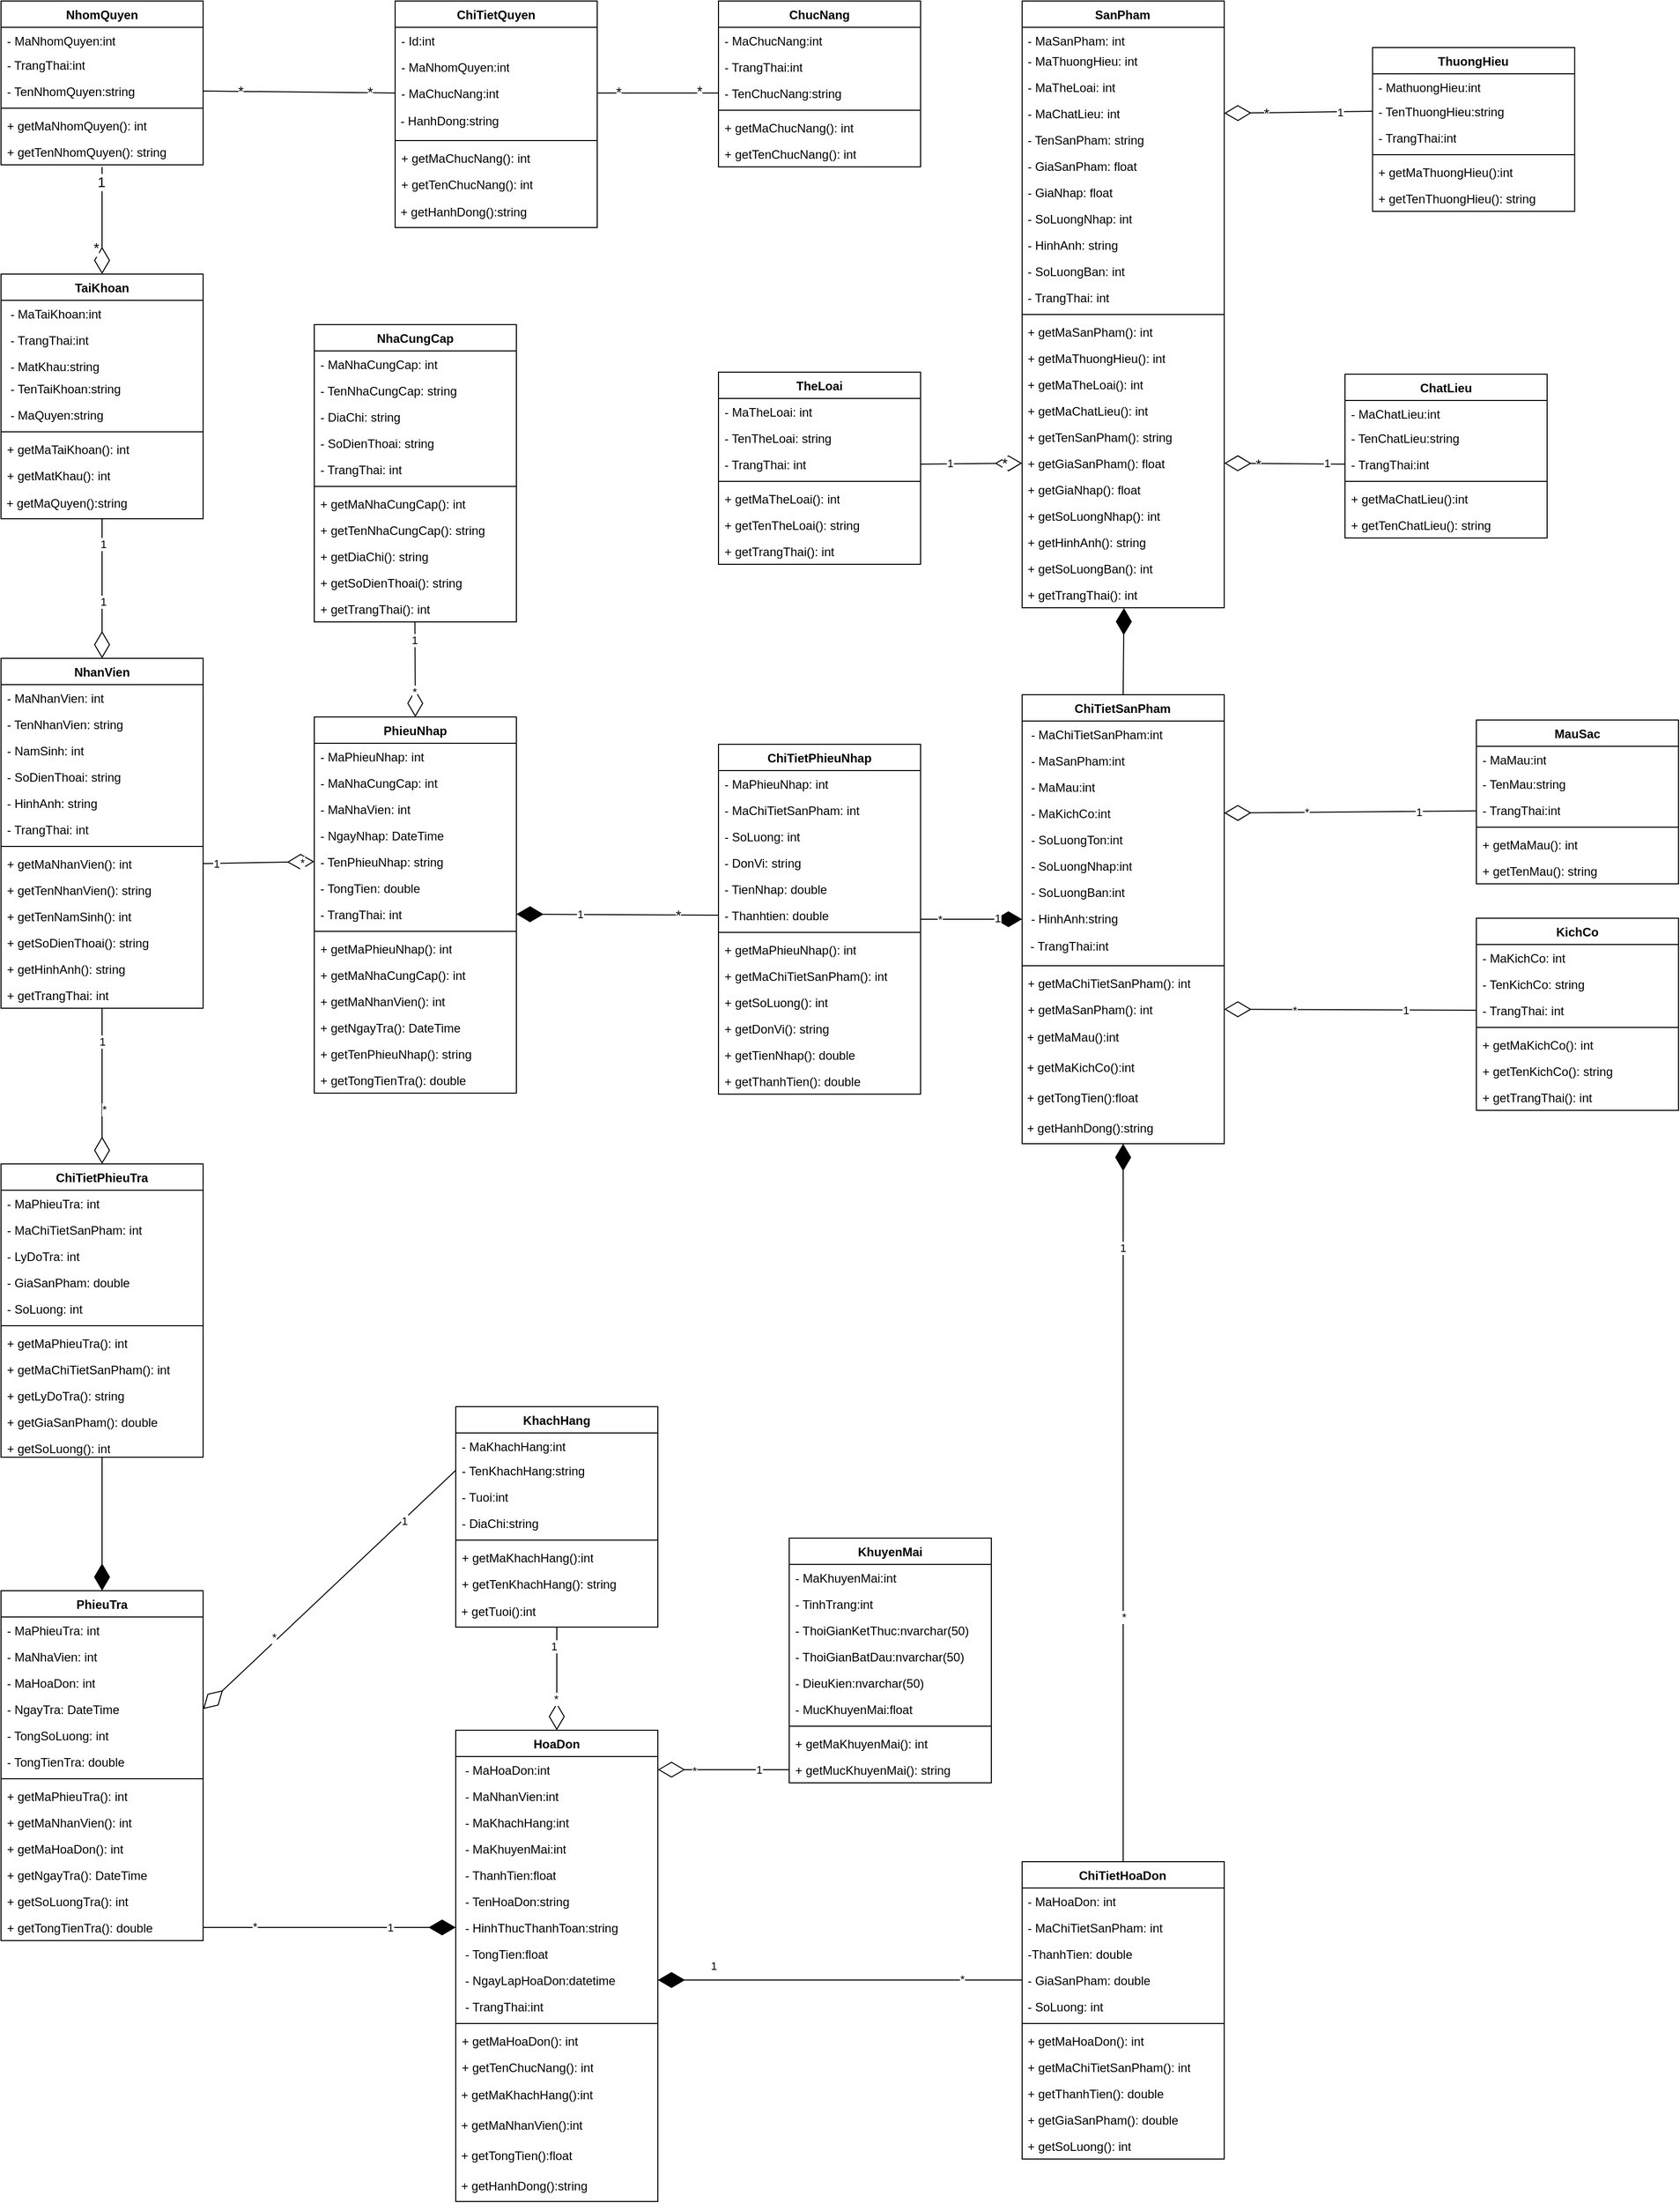 <mxfile version="22.1.1" type="github">
  <diagram id="C5RBs43oDa-KdzZeNtuy" name="Page-1">
    <mxGraphModel dx="6410" dy="3085" grid="1" gridSize="10" guides="1" tooltips="1" connect="1" arrows="1" fold="1" page="1" pageScale="1" pageWidth="827" pageHeight="1169" math="0" shadow="0">
      <root>
        <mxCell id="WIyWlLk6GJQsqaUBKTNV-0" />
        <mxCell id="WIyWlLk6GJQsqaUBKTNV-1" parent="WIyWlLk6GJQsqaUBKTNV-0" />
        <mxCell id="dUna7MynS0ApCJgPzMxT-7" value="NhomQuyen" style="swimlane;fontStyle=1;align=center;verticalAlign=top;childLayout=stackLayout;horizontal=1;startSize=26;horizontalStack=0;resizeParent=1;resizeParentMax=0;resizeLast=0;collapsible=1;marginBottom=0;whiteSpace=wrap;html=1;" parent="WIyWlLk6GJQsqaUBKTNV-1" vertex="1">
          <mxGeometry x="220" y="40" width="200" height="162" as="geometry" />
        </mxCell>
        <mxCell id="dUna7MynS0ApCJgPzMxT-13" value="- MaNhomQuyen:int" style="text;strokeColor=none;fillColor=none;align=left;verticalAlign=top;spacingLeft=4;spacingRight=4;overflow=hidden;rotatable=0;points=[[0,0.5],[1,0.5]];portConstraint=eastwest;whiteSpace=wrap;html=1;" parent="dUna7MynS0ApCJgPzMxT-7" vertex="1">
          <mxGeometry y="26" width="200" height="24" as="geometry" />
        </mxCell>
        <mxCell id="dUna7MynS0ApCJgPzMxT-15" value="- TrangThai:int" style="text;strokeColor=none;fillColor=none;align=left;verticalAlign=top;spacingLeft=4;spacingRight=4;overflow=hidden;rotatable=0;points=[[0,0.5],[1,0.5]];portConstraint=eastwest;whiteSpace=wrap;html=1;" parent="dUna7MynS0ApCJgPzMxT-7" vertex="1">
          <mxGeometry y="50" width="200" height="26" as="geometry" />
        </mxCell>
        <mxCell id="dUna7MynS0ApCJgPzMxT-14" value="- TenNhomQuyen:string" style="text;strokeColor=none;fillColor=none;align=left;verticalAlign=top;spacingLeft=4;spacingRight=4;overflow=hidden;rotatable=0;points=[[0,0.5],[1,0.5]];portConstraint=eastwest;whiteSpace=wrap;html=1;" parent="dUna7MynS0ApCJgPzMxT-7" vertex="1">
          <mxGeometry y="76" width="200" height="26" as="geometry" />
        </mxCell>
        <mxCell id="dUna7MynS0ApCJgPzMxT-9" value="" style="line;strokeWidth=1;fillColor=none;align=left;verticalAlign=middle;spacingTop=-1;spacingLeft=3;spacingRight=3;rotatable=0;labelPosition=right;points=[];portConstraint=eastwest;strokeColor=inherit;" parent="dUna7MynS0ApCJgPzMxT-7" vertex="1">
          <mxGeometry y="102" width="200" height="8" as="geometry" />
        </mxCell>
        <mxCell id="dUna7MynS0ApCJgPzMxT-10" value="+ getMaNhomQuyen(): int" style="text;strokeColor=none;fillColor=none;align=left;verticalAlign=top;spacingLeft=4;spacingRight=4;overflow=hidden;rotatable=0;points=[[0,0.5],[1,0.5]];portConstraint=eastwest;whiteSpace=wrap;html=1;" parent="dUna7MynS0ApCJgPzMxT-7" vertex="1">
          <mxGeometry y="110" width="200" height="26" as="geometry" />
        </mxCell>
        <mxCell id="dUna7MynS0ApCJgPzMxT-16" value="+ getTenNhomQuyen(): string" style="text;strokeColor=none;fillColor=none;align=left;verticalAlign=top;spacingLeft=4;spacingRight=4;overflow=hidden;rotatable=0;points=[[0,0.5],[1,0.5]];portConstraint=eastwest;whiteSpace=wrap;html=1;" parent="dUna7MynS0ApCJgPzMxT-7" vertex="1">
          <mxGeometry y="136" width="200" height="26" as="geometry" />
        </mxCell>
        <mxCell id="dUna7MynS0ApCJgPzMxT-17" value="ChucNang" style="swimlane;fontStyle=1;align=center;verticalAlign=top;childLayout=stackLayout;horizontal=1;startSize=26;horizontalStack=0;resizeParent=1;resizeParentMax=0;resizeLast=0;collapsible=1;marginBottom=0;whiteSpace=wrap;html=1;" parent="WIyWlLk6GJQsqaUBKTNV-1" vertex="1">
          <mxGeometry x="930.0" y="40" width="200" height="164" as="geometry" />
        </mxCell>
        <mxCell id="dUna7MynS0ApCJgPzMxT-24" value="- MaChucNang:int" style="text;strokeColor=none;fillColor=none;align=left;verticalAlign=top;spacingLeft=4;spacingRight=4;overflow=hidden;rotatable=0;points=[[0,0.5],[1,0.5]];portConstraint=eastwest;whiteSpace=wrap;html=1;" parent="dUna7MynS0ApCJgPzMxT-17" vertex="1">
          <mxGeometry y="26" width="200" height="26" as="geometry" />
        </mxCell>
        <mxCell id="dUna7MynS0ApCJgPzMxT-26" value="- TrangThai:int" style="text;strokeColor=none;fillColor=none;align=left;verticalAlign=top;spacingLeft=4;spacingRight=4;overflow=hidden;rotatable=0;points=[[0,0.5],[1,0.5]];portConstraint=eastwest;whiteSpace=wrap;html=1;" parent="dUna7MynS0ApCJgPzMxT-17" vertex="1">
          <mxGeometry y="52" width="200" height="26" as="geometry" />
        </mxCell>
        <mxCell id="dUna7MynS0ApCJgPzMxT-25" value="- TenChucNang:string" style="text;strokeColor=none;fillColor=none;align=left;verticalAlign=top;spacingLeft=4;spacingRight=4;overflow=hidden;rotatable=0;points=[[0,0.5],[1,0.5]];portConstraint=eastwest;whiteSpace=wrap;html=1;" parent="dUna7MynS0ApCJgPzMxT-17" vertex="1">
          <mxGeometry y="78" width="200" height="26" as="geometry" />
        </mxCell>
        <mxCell id="dUna7MynS0ApCJgPzMxT-21" value="" style="line;strokeWidth=1;fillColor=none;align=left;verticalAlign=middle;spacingTop=-1;spacingLeft=3;spacingRight=3;rotatable=0;labelPosition=right;points=[];portConstraint=eastwest;strokeColor=inherit;" parent="dUna7MynS0ApCJgPzMxT-17" vertex="1">
          <mxGeometry y="104" width="200" height="8" as="geometry" />
        </mxCell>
        <mxCell id="dUna7MynS0ApCJgPzMxT-28" value="+ getMaChucNang(): int" style="text;strokeColor=none;fillColor=none;align=left;verticalAlign=top;spacingLeft=4;spacingRight=4;overflow=hidden;rotatable=0;points=[[0,0.5],[1,0.5]];portConstraint=eastwest;whiteSpace=wrap;html=1;" parent="dUna7MynS0ApCJgPzMxT-17" vertex="1">
          <mxGeometry y="112" width="200" height="26" as="geometry" />
        </mxCell>
        <mxCell id="dUna7MynS0ApCJgPzMxT-29" value="+ getTenChucNang(): int" style="text;strokeColor=none;fillColor=none;align=left;verticalAlign=top;spacingLeft=4;spacingRight=4;overflow=hidden;rotatable=0;points=[[0,0.5],[1,0.5]];portConstraint=eastwest;whiteSpace=wrap;html=1;" parent="dUna7MynS0ApCJgPzMxT-17" vertex="1">
          <mxGeometry y="138" width="200" height="26" as="geometry" />
        </mxCell>
        <mxCell id="dUna7MynS0ApCJgPzMxT-30" value="ChiTietQuyen" style="swimlane;fontStyle=1;align=center;verticalAlign=top;childLayout=stackLayout;horizontal=1;startSize=26;horizontalStack=0;resizeParent=1;resizeParentMax=0;resizeLast=0;collapsible=1;marginBottom=0;whiteSpace=wrap;html=1;" parent="WIyWlLk6GJQsqaUBKTNV-1" vertex="1">
          <mxGeometry x="610" y="40" width="200" height="224" as="geometry" />
        </mxCell>
        <mxCell id="dUna7MynS0ApCJgPzMxT-32" value="- Id:int" style="text;strokeColor=none;fillColor=none;align=left;verticalAlign=top;spacingLeft=4;spacingRight=4;overflow=hidden;rotatable=0;points=[[0,0.5],[1,0.5]];portConstraint=eastwest;whiteSpace=wrap;html=1;" parent="dUna7MynS0ApCJgPzMxT-30" vertex="1">
          <mxGeometry y="26" width="200" height="26" as="geometry" />
        </mxCell>
        <mxCell id="dUna7MynS0ApCJgPzMxT-31" value="- MaNhomQuyen:int" style="text;strokeColor=none;fillColor=none;align=left;verticalAlign=top;spacingLeft=4;spacingRight=4;overflow=hidden;rotatable=0;points=[[0,0.5],[1,0.5]];portConstraint=eastwest;whiteSpace=wrap;html=1;" parent="dUna7MynS0ApCJgPzMxT-30" vertex="1">
          <mxGeometry y="52" width="200" height="26" as="geometry" />
        </mxCell>
        <mxCell id="dUna7MynS0ApCJgPzMxT-33" value="- MaChucNang:int" style="text;strokeColor=none;fillColor=none;align=left;verticalAlign=top;spacingLeft=4;spacingRight=4;overflow=hidden;rotatable=0;points=[[0,0.5],[1,0.5]];portConstraint=eastwest;whiteSpace=wrap;html=1;" parent="dUna7MynS0ApCJgPzMxT-30" vertex="1">
          <mxGeometry y="78" width="200" height="26" as="geometry" />
        </mxCell>
        <mxCell id="dUna7MynS0ApCJgPzMxT-37" value="&amp;nbsp;- HanhDong:string" style="text;html=1;strokeColor=none;fillColor=none;align=left;verticalAlign=middle;whiteSpace=wrap;rounded=0;" parent="dUna7MynS0ApCJgPzMxT-30" vertex="1">
          <mxGeometry y="104" width="200" height="30" as="geometry" />
        </mxCell>
        <mxCell id="dUna7MynS0ApCJgPzMxT-34" value="" style="line;strokeWidth=1;fillColor=none;align=left;verticalAlign=middle;spacingTop=-1;spacingLeft=3;spacingRight=3;rotatable=0;labelPosition=right;points=[];portConstraint=eastwest;strokeColor=inherit;" parent="dUna7MynS0ApCJgPzMxT-30" vertex="1">
          <mxGeometry y="134" width="200" height="8" as="geometry" />
        </mxCell>
        <mxCell id="dUna7MynS0ApCJgPzMxT-35" value="+ getMaChucNang(): int" style="text;strokeColor=none;fillColor=none;align=left;verticalAlign=top;spacingLeft=4;spacingRight=4;overflow=hidden;rotatable=0;points=[[0,0.5],[1,0.5]];portConstraint=eastwest;whiteSpace=wrap;html=1;" parent="dUna7MynS0ApCJgPzMxT-30" vertex="1">
          <mxGeometry y="142" width="200" height="26" as="geometry" />
        </mxCell>
        <mxCell id="dUna7MynS0ApCJgPzMxT-36" value="+ getTenChucNang(): int" style="text;strokeColor=none;fillColor=none;align=left;verticalAlign=top;spacingLeft=4;spacingRight=4;overflow=hidden;rotatable=0;points=[[0,0.5],[1,0.5]];portConstraint=eastwest;whiteSpace=wrap;html=1;" parent="dUna7MynS0ApCJgPzMxT-30" vertex="1">
          <mxGeometry y="168" width="200" height="26" as="geometry" />
        </mxCell>
        <mxCell id="dUna7MynS0ApCJgPzMxT-38" value="&amp;nbsp;+ getHanhDong():string" style="text;html=1;strokeColor=none;fillColor=none;align=left;verticalAlign=middle;whiteSpace=wrap;rounded=0;" parent="dUna7MynS0ApCJgPzMxT-30" vertex="1">
          <mxGeometry y="194" width="200" height="30" as="geometry" />
        </mxCell>
        <mxCell id="dUna7MynS0ApCJgPzMxT-39" value="TaiKhoan" style="swimlane;fontStyle=1;align=center;verticalAlign=top;childLayout=stackLayout;horizontal=1;startSize=26;horizontalStack=0;resizeParent=1;resizeParentMax=0;resizeLast=0;collapsible=1;marginBottom=0;whiteSpace=wrap;html=1;" parent="WIyWlLk6GJQsqaUBKTNV-1" vertex="1">
          <mxGeometry x="220" y="310" width="200" height="242" as="geometry" />
        </mxCell>
        <mxCell id="dUna7MynS0ApCJgPzMxT-48" value="&amp;nbsp;- MaTaiKhoan:int" style="text;strokeColor=none;fillColor=none;align=left;verticalAlign=top;spacingLeft=4;spacingRight=4;overflow=hidden;rotatable=0;points=[[0,0.5],[1,0.5]];portConstraint=eastwest;whiteSpace=wrap;html=1;" parent="dUna7MynS0ApCJgPzMxT-39" vertex="1">
          <mxGeometry y="26" width="200" height="26" as="geometry" />
        </mxCell>
        <mxCell id="dUna7MynS0ApCJgPzMxT-52" value="&amp;nbsp;- TrangThai:int" style="text;strokeColor=none;fillColor=none;align=left;verticalAlign=top;spacingLeft=4;spacingRight=4;overflow=hidden;rotatable=0;points=[[0,0.5],[1,0.5]];portConstraint=eastwest;whiteSpace=wrap;html=1;" parent="dUna7MynS0ApCJgPzMxT-39" vertex="1">
          <mxGeometry y="52" width="200" height="26" as="geometry" />
        </mxCell>
        <mxCell id="dUna7MynS0ApCJgPzMxT-51" value="&amp;nbsp;- MatKhau:string" style="text;strokeColor=none;fillColor=none;align=left;verticalAlign=top;spacingLeft=4;spacingRight=4;overflow=hidden;rotatable=0;points=[[0,0.5],[1,0.5]];portConstraint=eastwest;whiteSpace=wrap;html=1;" parent="dUna7MynS0ApCJgPzMxT-39" vertex="1">
          <mxGeometry y="78" width="200" height="22" as="geometry" />
        </mxCell>
        <mxCell id="dUna7MynS0ApCJgPzMxT-50" value="&amp;nbsp;- TenTaiKhoan:string" style="text;strokeColor=none;fillColor=none;align=left;verticalAlign=top;spacingLeft=4;spacingRight=4;overflow=hidden;rotatable=0;points=[[0,0.5],[1,0.5]];portConstraint=eastwest;whiteSpace=wrap;html=1;" parent="dUna7MynS0ApCJgPzMxT-39" vertex="1">
          <mxGeometry y="100" width="200" height="26" as="geometry" />
        </mxCell>
        <mxCell id="dUna7MynS0ApCJgPzMxT-49" value="&amp;nbsp;- MaQuyen:string" style="text;strokeColor=none;fillColor=none;align=left;verticalAlign=top;spacingLeft=4;spacingRight=4;overflow=hidden;rotatable=0;points=[[0,0.5],[1,0.5]];portConstraint=eastwest;whiteSpace=wrap;html=1;" parent="dUna7MynS0ApCJgPzMxT-39" vertex="1">
          <mxGeometry y="126" width="200" height="26" as="geometry" />
        </mxCell>
        <mxCell id="dUna7MynS0ApCJgPzMxT-44" value="" style="line;strokeWidth=1;fillColor=none;align=left;verticalAlign=middle;spacingTop=-1;spacingLeft=3;spacingRight=3;rotatable=0;labelPosition=right;points=[];portConstraint=eastwest;strokeColor=inherit;" parent="dUna7MynS0ApCJgPzMxT-39" vertex="1">
          <mxGeometry y="152" width="200" height="8" as="geometry" />
        </mxCell>
        <mxCell id="dUna7MynS0ApCJgPzMxT-45" value="+ getMaTaiKhoan(): int" style="text;strokeColor=none;fillColor=none;align=left;verticalAlign=top;spacingLeft=4;spacingRight=4;overflow=hidden;rotatable=0;points=[[0,0.5],[1,0.5]];portConstraint=eastwest;whiteSpace=wrap;html=1;" parent="dUna7MynS0ApCJgPzMxT-39" vertex="1">
          <mxGeometry y="160" width="200" height="26" as="geometry" />
        </mxCell>
        <mxCell id="dUna7MynS0ApCJgPzMxT-46" value="+ getMatKhau(): int" style="text;strokeColor=none;fillColor=none;align=left;verticalAlign=top;spacingLeft=4;spacingRight=4;overflow=hidden;rotatable=0;points=[[0,0.5],[1,0.5]];portConstraint=eastwest;whiteSpace=wrap;html=1;" parent="dUna7MynS0ApCJgPzMxT-39" vertex="1">
          <mxGeometry y="186" width="200" height="26" as="geometry" />
        </mxCell>
        <mxCell id="dUna7MynS0ApCJgPzMxT-47" value="&amp;nbsp;+ getMaQuyen():string" style="text;html=1;strokeColor=none;fillColor=none;align=left;verticalAlign=middle;whiteSpace=wrap;rounded=0;" parent="dUna7MynS0ApCJgPzMxT-39" vertex="1">
          <mxGeometry y="212" width="200" height="30" as="geometry" />
        </mxCell>
        <mxCell id="PV-3W_OGLrZaKeW2FptZ-0" value="NhanVien" style="swimlane;fontStyle=1;align=center;verticalAlign=top;childLayout=stackLayout;horizontal=1;startSize=26;horizontalStack=0;resizeParent=1;resizeParentMax=0;resizeLast=0;collapsible=1;marginBottom=0;whiteSpace=wrap;html=1;" parent="WIyWlLk6GJQsqaUBKTNV-1" vertex="1">
          <mxGeometry x="220" y="690" width="200" height="346" as="geometry" />
        </mxCell>
        <mxCell id="PV-3W_OGLrZaKeW2FptZ-1" value="- MaNhanVien: int" style="text;strokeColor=none;fillColor=none;align=left;verticalAlign=top;spacingLeft=4;spacingRight=4;overflow=hidden;rotatable=0;points=[[0,0.5],[1,0.5]];portConstraint=eastwest;whiteSpace=wrap;html=1;" parent="PV-3W_OGLrZaKeW2FptZ-0" vertex="1">
          <mxGeometry y="26" width="200" height="26" as="geometry" />
        </mxCell>
        <mxCell id="PV-3W_OGLrZaKeW2FptZ-2" value="- TenNhanVien: string" style="text;strokeColor=none;fillColor=none;align=left;verticalAlign=top;spacingLeft=4;spacingRight=4;overflow=hidden;rotatable=0;points=[[0,0.5],[1,0.5]];portConstraint=eastwest;whiteSpace=wrap;html=1;" parent="PV-3W_OGLrZaKeW2FptZ-0" vertex="1">
          <mxGeometry y="52" width="200" height="26" as="geometry" />
        </mxCell>
        <mxCell id="PV-3W_OGLrZaKeW2FptZ-3" value="- NamSinh: int" style="text;strokeColor=none;fillColor=none;align=left;verticalAlign=top;spacingLeft=4;spacingRight=4;overflow=hidden;rotatable=0;points=[[0,0.5],[1,0.5]];portConstraint=eastwest;whiteSpace=wrap;html=1;" parent="PV-3W_OGLrZaKeW2FptZ-0" vertex="1">
          <mxGeometry y="78" width="200" height="26" as="geometry" />
        </mxCell>
        <mxCell id="PV-3W_OGLrZaKeW2FptZ-4" value="- SoDienThoai: string" style="text;strokeColor=none;fillColor=none;align=left;verticalAlign=top;spacingLeft=4;spacingRight=4;overflow=hidden;rotatable=0;points=[[0,0.5],[1,0.5]];portConstraint=eastwest;whiteSpace=wrap;html=1;" parent="PV-3W_OGLrZaKeW2FptZ-0" vertex="1">
          <mxGeometry y="104" width="200" height="26" as="geometry" />
        </mxCell>
        <mxCell id="PV-3W_OGLrZaKeW2FptZ-5" value="- HinhAnh: string" style="text;strokeColor=none;fillColor=none;align=left;verticalAlign=top;spacingLeft=4;spacingRight=4;overflow=hidden;rotatable=0;points=[[0,0.5],[1,0.5]];portConstraint=eastwest;whiteSpace=wrap;html=1;" parent="PV-3W_OGLrZaKeW2FptZ-0" vertex="1">
          <mxGeometry y="130" width="200" height="26" as="geometry" />
        </mxCell>
        <mxCell id="PV-3W_OGLrZaKeW2FptZ-6" value="- TrangThai: int" style="text;strokeColor=none;fillColor=none;align=left;verticalAlign=top;spacingLeft=4;spacingRight=4;overflow=hidden;rotatable=0;points=[[0,0.5],[1,0.5]];portConstraint=eastwest;whiteSpace=wrap;html=1;" parent="PV-3W_OGLrZaKeW2FptZ-0" vertex="1">
          <mxGeometry y="156" width="200" height="26" as="geometry" />
        </mxCell>
        <mxCell id="PV-3W_OGLrZaKeW2FptZ-7" value="" style="line;strokeWidth=1;fillColor=none;align=left;verticalAlign=middle;spacingTop=-1;spacingLeft=3;spacingRight=3;rotatable=0;labelPosition=right;points=[];portConstraint=eastwest;strokeColor=inherit;" parent="PV-3W_OGLrZaKeW2FptZ-0" vertex="1">
          <mxGeometry y="182" width="200" height="8" as="geometry" />
        </mxCell>
        <mxCell id="PV-3W_OGLrZaKeW2FptZ-8" value="+ getMaNhanVien(): int" style="text;strokeColor=none;fillColor=none;align=left;verticalAlign=top;spacingLeft=4;spacingRight=4;overflow=hidden;rotatable=0;points=[[0,0.5],[1,0.5]];portConstraint=eastwest;whiteSpace=wrap;html=1;" parent="PV-3W_OGLrZaKeW2FptZ-0" vertex="1">
          <mxGeometry y="190" width="200" height="26" as="geometry" />
        </mxCell>
        <mxCell id="PV-3W_OGLrZaKeW2FptZ-9" value="+ getTenNhanVien(): string" style="text;strokeColor=none;fillColor=none;align=left;verticalAlign=top;spacingLeft=4;spacingRight=4;overflow=hidden;rotatable=0;points=[[0,0.5],[1,0.5]];portConstraint=eastwest;whiteSpace=wrap;html=1;" parent="PV-3W_OGLrZaKeW2FptZ-0" vertex="1">
          <mxGeometry y="216" width="200" height="26" as="geometry" />
        </mxCell>
        <mxCell id="PV-3W_OGLrZaKeW2FptZ-21" value="+ getTenNamSinh(): int" style="text;strokeColor=none;fillColor=none;align=left;verticalAlign=top;spacingLeft=4;spacingRight=4;overflow=hidden;rotatable=0;points=[[0,0.5],[1,0.5]];portConstraint=eastwest;whiteSpace=wrap;html=1;" parent="PV-3W_OGLrZaKeW2FptZ-0" vertex="1">
          <mxGeometry y="242" width="200" height="26" as="geometry" />
        </mxCell>
        <mxCell id="PV-3W_OGLrZaKeW2FptZ-22" value="+ getSoDienThoai(): string" style="text;strokeColor=none;fillColor=none;align=left;verticalAlign=top;spacingLeft=4;spacingRight=4;overflow=hidden;rotatable=0;points=[[0,0.5],[1,0.5]];portConstraint=eastwest;whiteSpace=wrap;html=1;" parent="PV-3W_OGLrZaKeW2FptZ-0" vertex="1">
          <mxGeometry y="268" width="200" height="26" as="geometry" />
        </mxCell>
        <mxCell id="PV-3W_OGLrZaKeW2FptZ-23" value="+ getHinhAnh(): string" style="text;strokeColor=none;fillColor=none;align=left;verticalAlign=top;spacingLeft=4;spacingRight=4;overflow=hidden;rotatable=0;points=[[0,0.5],[1,0.5]];portConstraint=eastwest;whiteSpace=wrap;html=1;" parent="PV-3W_OGLrZaKeW2FptZ-0" vertex="1">
          <mxGeometry y="294" width="200" height="26" as="geometry" />
        </mxCell>
        <mxCell id="PV-3W_OGLrZaKeW2FptZ-24" value="+ getTrangThai: int" style="text;strokeColor=none;fillColor=none;align=left;verticalAlign=top;spacingLeft=4;spacingRight=4;overflow=hidden;rotatable=0;points=[[0,0.5],[1,0.5]];portConstraint=eastwest;whiteSpace=wrap;html=1;" parent="PV-3W_OGLrZaKeW2FptZ-0" vertex="1">
          <mxGeometry y="320" width="200" height="26" as="geometry" />
        </mxCell>
        <mxCell id="ODGyFOqD7UvajYFiayM7-0" value="HoaDon" style="swimlane;fontStyle=1;align=center;verticalAlign=top;childLayout=stackLayout;horizontal=1;startSize=26;horizontalStack=0;resizeParent=1;resizeParentMax=0;resizeLast=0;collapsible=1;marginBottom=0;whiteSpace=wrap;html=1;" parent="WIyWlLk6GJQsqaUBKTNV-1" vertex="1">
          <mxGeometry x="670" y="1750" width="200" height="466" as="geometry" />
        </mxCell>
        <mxCell id="ODGyFOqD7UvajYFiayM7-9" value="&amp;nbsp;- MaHoaDon:int" style="text;strokeColor=none;fillColor=none;align=left;verticalAlign=top;spacingLeft=4;spacingRight=4;overflow=hidden;rotatable=0;points=[[0,0.5],[1,0.5]];portConstraint=eastwest;whiteSpace=wrap;html=1;" parent="ODGyFOqD7UvajYFiayM7-0" vertex="1">
          <mxGeometry y="26" width="200" height="26" as="geometry" />
        </mxCell>
        <mxCell id="ODGyFOqD7UvajYFiayM7-11" value="&amp;nbsp;- MaNhanVien:int" style="text;strokeColor=none;fillColor=none;align=left;verticalAlign=top;spacingLeft=4;spacingRight=4;overflow=hidden;rotatable=0;points=[[0,0.5],[1,0.5]];portConstraint=eastwest;whiteSpace=wrap;html=1;" parent="ODGyFOqD7UvajYFiayM7-0" vertex="1">
          <mxGeometry y="52" width="200" height="26" as="geometry" />
        </mxCell>
        <mxCell id="ODGyFOqD7UvajYFiayM7-10" value="&amp;nbsp;- MaKhachHang:int" style="text;strokeColor=none;fillColor=none;align=left;verticalAlign=top;spacingLeft=4;spacingRight=4;overflow=hidden;rotatable=0;points=[[0,0.5],[1,0.5]];portConstraint=eastwest;whiteSpace=wrap;html=1;" parent="ODGyFOqD7UvajYFiayM7-0" vertex="1">
          <mxGeometry y="78" width="200" height="26" as="geometry" />
        </mxCell>
        <mxCell id="ODGyFOqD7UvajYFiayM7-15" value="&amp;nbsp;- MaKhuyenMai:int" style="text;strokeColor=none;fillColor=none;align=left;verticalAlign=top;spacingLeft=4;spacingRight=4;overflow=hidden;rotatable=0;points=[[0,0.5],[1,0.5]];portConstraint=eastwest;whiteSpace=wrap;html=1;" parent="ODGyFOqD7UvajYFiayM7-0" vertex="1">
          <mxGeometry y="104" width="200" height="26" as="geometry" />
        </mxCell>
        <mxCell id="ODGyFOqD7UvajYFiayM7-17" value="&amp;nbsp;- ThanhTien:float" style="text;strokeColor=none;fillColor=none;align=left;verticalAlign=top;spacingLeft=4;spacingRight=4;overflow=hidden;rotatable=0;points=[[0,0.5],[1,0.5]];portConstraint=eastwest;whiteSpace=wrap;html=1;" parent="ODGyFOqD7UvajYFiayM7-0" vertex="1">
          <mxGeometry y="130" width="200" height="26" as="geometry" />
        </mxCell>
        <mxCell id="ODGyFOqD7UvajYFiayM7-12" value="&amp;nbsp;- TenHoaDon:string" style="text;strokeColor=none;fillColor=none;align=left;verticalAlign=top;spacingLeft=4;spacingRight=4;overflow=hidden;rotatable=0;points=[[0,0.5],[1,0.5]];portConstraint=eastwest;whiteSpace=wrap;html=1;" parent="ODGyFOqD7UvajYFiayM7-0" vertex="1">
          <mxGeometry y="156" width="200" height="26" as="geometry" />
        </mxCell>
        <mxCell id="ODGyFOqD7UvajYFiayM7-16" value="&amp;nbsp;- HinhThucThanhToan:string" style="text;strokeColor=none;fillColor=none;align=left;verticalAlign=top;spacingLeft=4;spacingRight=4;overflow=hidden;rotatable=0;points=[[0,0.5],[1,0.5]];portConstraint=eastwest;whiteSpace=wrap;html=1;" parent="ODGyFOqD7UvajYFiayM7-0" vertex="1">
          <mxGeometry y="182" width="200" height="26" as="geometry" />
        </mxCell>
        <mxCell id="ODGyFOqD7UvajYFiayM7-14" value="&amp;nbsp;- TongTien:float" style="text;strokeColor=none;fillColor=none;align=left;verticalAlign=top;spacingLeft=4;spacingRight=4;overflow=hidden;rotatable=0;points=[[0,0.5],[1,0.5]];portConstraint=eastwest;whiteSpace=wrap;html=1;" parent="ODGyFOqD7UvajYFiayM7-0" vertex="1">
          <mxGeometry y="208" width="200" height="26" as="geometry" />
        </mxCell>
        <mxCell id="ODGyFOqD7UvajYFiayM7-13" value="&amp;nbsp;- NgayLapHoaDon:datetime" style="text;strokeColor=none;fillColor=none;align=left;verticalAlign=top;spacingLeft=4;spacingRight=4;overflow=hidden;rotatable=0;points=[[0,0.5],[1,0.5]];portConstraint=eastwest;whiteSpace=wrap;html=1;" parent="ODGyFOqD7UvajYFiayM7-0" vertex="1">
          <mxGeometry y="234" width="200" height="26" as="geometry" />
        </mxCell>
        <mxCell id="ODGyFOqD7UvajYFiayM7-18" value="&amp;nbsp;- TrangThai:int" style="text;strokeColor=none;fillColor=none;align=left;verticalAlign=top;spacingLeft=4;spacingRight=4;overflow=hidden;rotatable=0;points=[[0,0.5],[1,0.5]];portConstraint=eastwest;whiteSpace=wrap;html=1;" parent="ODGyFOqD7UvajYFiayM7-0" vertex="1">
          <mxGeometry y="260" width="200" height="26" as="geometry" />
        </mxCell>
        <mxCell id="ODGyFOqD7UvajYFiayM7-5" value="" style="line;strokeWidth=1;fillColor=none;align=left;verticalAlign=middle;spacingTop=-1;spacingLeft=3;spacingRight=3;rotatable=0;labelPosition=right;points=[];portConstraint=eastwest;strokeColor=inherit;" parent="ODGyFOqD7UvajYFiayM7-0" vertex="1">
          <mxGeometry y="286" width="200" height="8" as="geometry" />
        </mxCell>
        <mxCell id="ODGyFOqD7UvajYFiayM7-6" value="+ getMaHoaDon(): int" style="text;strokeColor=none;fillColor=none;align=left;verticalAlign=top;spacingLeft=4;spacingRight=4;overflow=hidden;rotatable=0;points=[[0,0.5],[1,0.5]];portConstraint=eastwest;whiteSpace=wrap;html=1;" parent="ODGyFOqD7UvajYFiayM7-0" vertex="1">
          <mxGeometry y="294" width="200" height="26" as="geometry" />
        </mxCell>
        <mxCell id="ODGyFOqD7UvajYFiayM7-7" value="+ getTenChucNang(): int" style="text;strokeColor=none;fillColor=none;align=left;verticalAlign=top;spacingLeft=4;spacingRight=4;overflow=hidden;rotatable=0;points=[[0,0.5],[1,0.5]];portConstraint=eastwest;whiteSpace=wrap;html=1;" parent="ODGyFOqD7UvajYFiayM7-0" vertex="1">
          <mxGeometry y="320" width="200" height="26" as="geometry" />
        </mxCell>
        <mxCell id="ODGyFOqD7UvajYFiayM7-19" value="&amp;nbsp;+ getMaKhachHang():int" style="text;html=1;strokeColor=none;fillColor=none;align=left;verticalAlign=middle;whiteSpace=wrap;rounded=0;" parent="ODGyFOqD7UvajYFiayM7-0" vertex="1">
          <mxGeometry y="346" width="200" height="30" as="geometry" />
        </mxCell>
        <mxCell id="ODGyFOqD7UvajYFiayM7-20" value="&amp;nbsp;+ getMaNhanVien():int" style="text;html=1;strokeColor=none;fillColor=none;align=left;verticalAlign=middle;whiteSpace=wrap;rounded=0;" parent="ODGyFOqD7UvajYFiayM7-0" vertex="1">
          <mxGeometry y="376" width="200" height="30" as="geometry" />
        </mxCell>
        <mxCell id="ODGyFOqD7UvajYFiayM7-21" value="&amp;nbsp;+ getTongTien():float" style="text;html=1;strokeColor=none;fillColor=none;align=left;verticalAlign=middle;whiteSpace=wrap;rounded=0;" parent="ODGyFOqD7UvajYFiayM7-0" vertex="1">
          <mxGeometry y="406" width="200" height="30" as="geometry" />
        </mxCell>
        <mxCell id="ODGyFOqD7UvajYFiayM7-8" value="&amp;nbsp;+ getHanhDong():string" style="text;html=1;strokeColor=none;fillColor=none;align=left;verticalAlign=middle;whiteSpace=wrap;rounded=0;" parent="ODGyFOqD7UvajYFiayM7-0" vertex="1">
          <mxGeometry y="436" width="200" height="30" as="geometry" />
        </mxCell>
        <mxCell id="PV-3W_OGLrZaKeW2FptZ-34" value="TheLoai" style="swimlane;fontStyle=1;align=center;verticalAlign=top;childLayout=stackLayout;horizontal=1;startSize=26;horizontalStack=0;resizeParent=1;resizeParentMax=0;resizeLast=0;collapsible=1;marginBottom=0;whiteSpace=wrap;html=1;" parent="WIyWlLk6GJQsqaUBKTNV-1" vertex="1">
          <mxGeometry x="930.0" y="407" width="200" height="190" as="geometry" />
        </mxCell>
        <mxCell id="PV-3W_OGLrZaKeW2FptZ-35" value="- MaTheLoai: int" style="text;strokeColor=none;fillColor=none;align=left;verticalAlign=top;spacingLeft=4;spacingRight=4;overflow=hidden;rotatable=0;points=[[0,0.5],[1,0.5]];portConstraint=eastwest;whiteSpace=wrap;html=1;" parent="PV-3W_OGLrZaKeW2FptZ-34" vertex="1">
          <mxGeometry y="26" width="200" height="26" as="geometry" />
        </mxCell>
        <mxCell id="PV-3W_OGLrZaKeW2FptZ-36" value="- TenTheLoai: string" style="text;strokeColor=none;fillColor=none;align=left;verticalAlign=top;spacingLeft=4;spacingRight=4;overflow=hidden;rotatable=0;points=[[0,0.5],[1,0.5]];portConstraint=eastwest;whiteSpace=wrap;html=1;" parent="PV-3W_OGLrZaKeW2FptZ-34" vertex="1">
          <mxGeometry y="52" width="200" height="26" as="geometry" />
        </mxCell>
        <mxCell id="PV-3W_OGLrZaKeW2FptZ-37" value="- TrangThai: int" style="text;strokeColor=none;fillColor=none;align=left;verticalAlign=top;spacingLeft=4;spacingRight=4;overflow=hidden;rotatable=0;points=[[0,0.5],[1,0.5]];portConstraint=eastwest;whiteSpace=wrap;html=1;" parent="PV-3W_OGLrZaKeW2FptZ-34" vertex="1">
          <mxGeometry y="78" width="200" height="26" as="geometry" />
        </mxCell>
        <mxCell id="PV-3W_OGLrZaKeW2FptZ-38" value="" style="line;strokeWidth=1;fillColor=none;align=left;verticalAlign=middle;spacingTop=-1;spacingLeft=3;spacingRight=3;rotatable=0;labelPosition=right;points=[];portConstraint=eastwest;strokeColor=inherit;" parent="PV-3W_OGLrZaKeW2FptZ-34" vertex="1">
          <mxGeometry y="104" width="200" height="8" as="geometry" />
        </mxCell>
        <mxCell id="PV-3W_OGLrZaKeW2FptZ-39" value="+ getMaTheLoai(): int" style="text;strokeColor=none;fillColor=none;align=left;verticalAlign=top;spacingLeft=4;spacingRight=4;overflow=hidden;rotatable=0;points=[[0,0.5],[1,0.5]];portConstraint=eastwest;whiteSpace=wrap;html=1;" parent="PV-3W_OGLrZaKeW2FptZ-34" vertex="1">
          <mxGeometry y="112" width="200" height="26" as="geometry" />
        </mxCell>
        <mxCell id="PV-3W_OGLrZaKeW2FptZ-40" value="+ getTenTheLoai(): string" style="text;strokeColor=none;fillColor=none;align=left;verticalAlign=top;spacingLeft=4;spacingRight=4;overflow=hidden;rotatable=0;points=[[0,0.5],[1,0.5]];portConstraint=eastwest;whiteSpace=wrap;html=1;" parent="PV-3W_OGLrZaKeW2FptZ-34" vertex="1">
          <mxGeometry y="138" width="200" height="26" as="geometry" />
        </mxCell>
        <mxCell id="PV-3W_OGLrZaKeW2FptZ-41" value="+ getTrangThai(): int" style="text;strokeColor=none;fillColor=none;align=left;verticalAlign=top;spacingLeft=4;spacingRight=4;overflow=hidden;rotatable=0;points=[[0,0.5],[1,0.5]];portConstraint=eastwest;whiteSpace=wrap;html=1;" parent="PV-3W_OGLrZaKeW2FptZ-34" vertex="1">
          <mxGeometry y="164" width="200" height="26" as="geometry" />
        </mxCell>
        <mxCell id="PV-3W_OGLrZaKeW2FptZ-42" value="KichCo" style="swimlane;fontStyle=1;align=center;verticalAlign=top;childLayout=stackLayout;horizontal=1;startSize=26;horizontalStack=0;resizeParent=1;resizeParentMax=0;resizeLast=0;collapsible=1;marginBottom=0;whiteSpace=wrap;html=1;" parent="WIyWlLk6GJQsqaUBKTNV-1" vertex="1">
          <mxGeometry x="1680" y="947" width="200" height="190" as="geometry" />
        </mxCell>
        <mxCell id="PV-3W_OGLrZaKeW2FptZ-43" value="- MaKichCo: int" style="text;strokeColor=none;fillColor=none;align=left;verticalAlign=top;spacingLeft=4;spacingRight=4;overflow=hidden;rotatable=0;points=[[0,0.5],[1,0.5]];portConstraint=eastwest;whiteSpace=wrap;html=1;" parent="PV-3W_OGLrZaKeW2FptZ-42" vertex="1">
          <mxGeometry y="26" width="200" height="26" as="geometry" />
        </mxCell>
        <mxCell id="PV-3W_OGLrZaKeW2FptZ-44" value="- TenKichCo: string" style="text;strokeColor=none;fillColor=none;align=left;verticalAlign=top;spacingLeft=4;spacingRight=4;overflow=hidden;rotatable=0;points=[[0,0.5],[1,0.5]];portConstraint=eastwest;whiteSpace=wrap;html=1;" parent="PV-3W_OGLrZaKeW2FptZ-42" vertex="1">
          <mxGeometry y="52" width="200" height="26" as="geometry" />
        </mxCell>
        <mxCell id="PV-3W_OGLrZaKeW2FptZ-45" value="- TrangThai: int" style="text;strokeColor=none;fillColor=none;align=left;verticalAlign=top;spacingLeft=4;spacingRight=4;overflow=hidden;rotatable=0;points=[[0,0.5],[1,0.5]];portConstraint=eastwest;whiteSpace=wrap;html=1;" parent="PV-3W_OGLrZaKeW2FptZ-42" vertex="1">
          <mxGeometry y="78" width="200" height="26" as="geometry" />
        </mxCell>
        <mxCell id="PV-3W_OGLrZaKeW2FptZ-46" value="" style="line;strokeWidth=1;fillColor=none;align=left;verticalAlign=middle;spacingTop=-1;spacingLeft=3;spacingRight=3;rotatable=0;labelPosition=right;points=[];portConstraint=eastwest;strokeColor=inherit;" parent="PV-3W_OGLrZaKeW2FptZ-42" vertex="1">
          <mxGeometry y="104" width="200" height="8" as="geometry" />
        </mxCell>
        <mxCell id="PV-3W_OGLrZaKeW2FptZ-47" value="+ getMaKichCo(): int" style="text;strokeColor=none;fillColor=none;align=left;verticalAlign=top;spacingLeft=4;spacingRight=4;overflow=hidden;rotatable=0;points=[[0,0.5],[1,0.5]];portConstraint=eastwest;whiteSpace=wrap;html=1;" parent="PV-3W_OGLrZaKeW2FptZ-42" vertex="1">
          <mxGeometry y="112" width="200" height="26" as="geometry" />
        </mxCell>
        <mxCell id="PV-3W_OGLrZaKeW2FptZ-48" value="+ getTenKichCo(): string" style="text;strokeColor=none;fillColor=none;align=left;verticalAlign=top;spacingLeft=4;spacingRight=4;overflow=hidden;rotatable=0;points=[[0,0.5],[1,0.5]];portConstraint=eastwest;whiteSpace=wrap;html=1;" parent="PV-3W_OGLrZaKeW2FptZ-42" vertex="1">
          <mxGeometry y="138" width="200" height="26" as="geometry" />
        </mxCell>
        <mxCell id="PV-3W_OGLrZaKeW2FptZ-49" value="+ getTrangThai(): int" style="text;strokeColor=none;fillColor=none;align=left;verticalAlign=top;spacingLeft=4;spacingRight=4;overflow=hidden;rotatable=0;points=[[0,0.5],[1,0.5]];portConstraint=eastwest;whiteSpace=wrap;html=1;" parent="PV-3W_OGLrZaKeW2FptZ-42" vertex="1">
          <mxGeometry y="164" width="200" height="26" as="geometry" />
        </mxCell>
        <mxCell id="ODGyFOqD7UvajYFiayM7-22" value="ChiTietSanPham" style="swimlane;fontStyle=1;align=center;verticalAlign=top;childLayout=stackLayout;horizontal=1;startSize=26;horizontalStack=0;resizeParent=1;resizeParentMax=0;resizeLast=0;collapsible=1;marginBottom=0;whiteSpace=wrap;html=1;" parent="WIyWlLk6GJQsqaUBKTNV-1" vertex="1">
          <mxGeometry x="1230.46" y="726" width="200" height="444" as="geometry" />
        </mxCell>
        <mxCell id="ODGyFOqD7UvajYFiayM7-40" value="&amp;nbsp;- MaChiTietSanPham:int" style="text;strokeColor=none;fillColor=none;align=left;verticalAlign=top;spacingLeft=4;spacingRight=4;overflow=hidden;rotatable=0;points=[[0,0.5],[1,0.5]];portConstraint=eastwest;whiteSpace=wrap;html=1;" parent="ODGyFOqD7UvajYFiayM7-22" vertex="1">
          <mxGeometry y="26" width="200" height="26" as="geometry" />
        </mxCell>
        <mxCell id="ODGyFOqD7UvajYFiayM7-41" value="&amp;nbsp;- MaSanPham:int" style="text;strokeColor=none;fillColor=none;align=left;verticalAlign=top;spacingLeft=4;spacingRight=4;overflow=hidden;rotatable=0;points=[[0,0.5],[1,0.5]];portConstraint=eastwest;whiteSpace=wrap;html=1;" parent="ODGyFOqD7UvajYFiayM7-22" vertex="1">
          <mxGeometry y="52" width="200" height="26" as="geometry" />
        </mxCell>
        <mxCell id="ODGyFOqD7UvajYFiayM7-42" value="&amp;nbsp;- MaMau:int" style="text;strokeColor=none;fillColor=none;align=left;verticalAlign=top;spacingLeft=4;spacingRight=4;overflow=hidden;rotatable=0;points=[[0,0.5],[1,0.5]];portConstraint=eastwest;whiteSpace=wrap;html=1;" parent="ODGyFOqD7UvajYFiayM7-22" vertex="1">
          <mxGeometry y="78" width="200" height="26" as="geometry" />
        </mxCell>
        <mxCell id="ODGyFOqD7UvajYFiayM7-43" value="&amp;nbsp;- MaKichCo:int" style="text;strokeColor=none;fillColor=none;align=left;verticalAlign=top;spacingLeft=4;spacingRight=4;overflow=hidden;rotatable=0;points=[[0,0.5],[1,0.5]];portConstraint=eastwest;whiteSpace=wrap;html=1;" parent="ODGyFOqD7UvajYFiayM7-22" vertex="1">
          <mxGeometry y="104" width="200" height="26" as="geometry" />
        </mxCell>
        <mxCell id="ODGyFOqD7UvajYFiayM7-47" value="&amp;nbsp;- SoLuongTon:int" style="text;strokeColor=none;fillColor=none;align=left;verticalAlign=top;spacingLeft=4;spacingRight=4;overflow=hidden;rotatable=0;points=[[0,0.5],[1,0.5]];portConstraint=eastwest;whiteSpace=wrap;html=1;" parent="ODGyFOqD7UvajYFiayM7-22" vertex="1">
          <mxGeometry y="130" width="200" height="26" as="geometry" />
        </mxCell>
        <mxCell id="ODGyFOqD7UvajYFiayM7-46" value="&amp;nbsp;- SoLuongNhap:int" style="text;strokeColor=none;fillColor=none;align=left;verticalAlign=top;spacingLeft=4;spacingRight=4;overflow=hidden;rotatable=0;points=[[0,0.5],[1,0.5]];portConstraint=eastwest;whiteSpace=wrap;html=1;" parent="ODGyFOqD7UvajYFiayM7-22" vertex="1">
          <mxGeometry y="156" width="200" height="26" as="geometry" />
        </mxCell>
        <mxCell id="ODGyFOqD7UvajYFiayM7-45" value="&amp;nbsp;- SoLuongBan:int" style="text;strokeColor=none;fillColor=none;align=left;verticalAlign=top;spacingLeft=4;spacingRight=4;overflow=hidden;rotatable=0;points=[[0,0.5],[1,0.5]];portConstraint=eastwest;whiteSpace=wrap;html=1;" parent="ODGyFOqD7UvajYFiayM7-22" vertex="1">
          <mxGeometry y="182" width="200" height="26" as="geometry" />
        </mxCell>
        <mxCell id="ODGyFOqD7UvajYFiayM7-44" value="&amp;nbsp;- HinhAnh:string" style="text;strokeColor=none;fillColor=none;align=left;verticalAlign=top;spacingLeft=4;spacingRight=4;overflow=hidden;rotatable=0;points=[[0,0.5],[1,0.5]];portConstraint=eastwest;whiteSpace=wrap;html=1;" parent="ODGyFOqD7UvajYFiayM7-22" vertex="1">
          <mxGeometry y="208" width="200" height="26" as="geometry" />
        </mxCell>
        <mxCell id="ODGyFOqD7UvajYFiayM7-48" value="&amp;nbsp; - TrangThai:int" style="text;html=1;strokeColor=none;fillColor=none;align=left;verticalAlign=middle;whiteSpace=wrap;rounded=0;" parent="ODGyFOqD7UvajYFiayM7-22" vertex="1">
          <mxGeometry y="234" width="200" height="30" as="geometry" />
        </mxCell>
        <mxCell id="ODGyFOqD7UvajYFiayM7-33" value="" style="line;strokeWidth=1;fillColor=none;align=left;verticalAlign=middle;spacingTop=-1;spacingLeft=3;spacingRight=3;rotatable=0;labelPosition=right;points=[];portConstraint=eastwest;strokeColor=inherit;" parent="ODGyFOqD7UvajYFiayM7-22" vertex="1">
          <mxGeometry y="264" width="200" height="8" as="geometry" />
        </mxCell>
        <mxCell id="ODGyFOqD7UvajYFiayM7-34" value="+ getMaChiTietSanPham(): int" style="text;strokeColor=none;fillColor=none;align=left;verticalAlign=top;spacingLeft=4;spacingRight=4;overflow=hidden;rotatable=0;points=[[0,0.5],[1,0.5]];portConstraint=eastwest;whiteSpace=wrap;html=1;" parent="ODGyFOqD7UvajYFiayM7-22" vertex="1">
          <mxGeometry y="272" width="200" height="26" as="geometry" />
        </mxCell>
        <mxCell id="ODGyFOqD7UvajYFiayM7-35" value="+ getMaSanPham(): int" style="text;strokeColor=none;fillColor=none;align=left;verticalAlign=top;spacingLeft=4;spacingRight=4;overflow=hidden;rotatable=0;points=[[0,0.5],[1,0.5]];portConstraint=eastwest;whiteSpace=wrap;html=1;" parent="ODGyFOqD7UvajYFiayM7-22" vertex="1">
          <mxGeometry y="298" width="200" height="26" as="geometry" />
        </mxCell>
        <mxCell id="ODGyFOqD7UvajYFiayM7-36" value="&amp;nbsp;+ getMaMau():int" style="text;html=1;strokeColor=none;fillColor=none;align=left;verticalAlign=middle;whiteSpace=wrap;rounded=0;" parent="ODGyFOqD7UvajYFiayM7-22" vertex="1">
          <mxGeometry y="324" width="200" height="30" as="geometry" />
        </mxCell>
        <mxCell id="ODGyFOqD7UvajYFiayM7-37" value="&amp;nbsp;+ getMaKichCo():int" style="text;html=1;strokeColor=none;fillColor=none;align=left;verticalAlign=middle;whiteSpace=wrap;rounded=0;" parent="ODGyFOqD7UvajYFiayM7-22" vertex="1">
          <mxGeometry y="354" width="200" height="30" as="geometry" />
        </mxCell>
        <mxCell id="ODGyFOqD7UvajYFiayM7-38" value="&amp;nbsp;+ getTongTien():float" style="text;html=1;strokeColor=none;fillColor=none;align=left;verticalAlign=middle;whiteSpace=wrap;rounded=0;" parent="ODGyFOqD7UvajYFiayM7-22" vertex="1">
          <mxGeometry y="384" width="200" height="30" as="geometry" />
        </mxCell>
        <mxCell id="ODGyFOqD7UvajYFiayM7-39" value="&amp;nbsp;+ getHanhDong():string" style="text;html=1;strokeColor=none;fillColor=none;align=left;verticalAlign=middle;whiteSpace=wrap;rounded=0;" parent="ODGyFOqD7UvajYFiayM7-22" vertex="1">
          <mxGeometry y="414" width="200" height="30" as="geometry" />
        </mxCell>
        <mxCell id="PV-3W_OGLrZaKeW2FptZ-50" value="NhaCungCap" style="swimlane;fontStyle=1;align=center;verticalAlign=top;childLayout=stackLayout;horizontal=1;startSize=26;horizontalStack=0;resizeParent=1;resizeParentMax=0;resizeLast=0;collapsible=1;marginBottom=0;whiteSpace=wrap;html=1;" parent="WIyWlLk6GJQsqaUBKTNV-1" vertex="1">
          <mxGeometry x="530" y="360" width="200" height="294" as="geometry" />
        </mxCell>
        <mxCell id="PV-3W_OGLrZaKeW2FptZ-51" value="- MaNhaCungCap: int" style="text;strokeColor=none;fillColor=none;align=left;verticalAlign=top;spacingLeft=4;spacingRight=4;overflow=hidden;rotatable=0;points=[[0,0.5],[1,0.5]];portConstraint=eastwest;whiteSpace=wrap;html=1;" parent="PV-3W_OGLrZaKeW2FptZ-50" vertex="1">
          <mxGeometry y="26" width="200" height="26" as="geometry" />
        </mxCell>
        <mxCell id="PV-3W_OGLrZaKeW2FptZ-52" value="- TenNhaCungCap: string" style="text;strokeColor=none;fillColor=none;align=left;verticalAlign=top;spacingLeft=4;spacingRight=4;overflow=hidden;rotatable=0;points=[[0,0.5],[1,0.5]];portConstraint=eastwest;whiteSpace=wrap;html=1;" parent="PV-3W_OGLrZaKeW2FptZ-50" vertex="1">
          <mxGeometry y="52" width="200" height="26" as="geometry" />
        </mxCell>
        <mxCell id="PV-3W_OGLrZaKeW2FptZ-53" value="- DiaChi: string" style="text;strokeColor=none;fillColor=none;align=left;verticalAlign=top;spacingLeft=4;spacingRight=4;overflow=hidden;rotatable=0;points=[[0,0.5],[1,0.5]];portConstraint=eastwest;whiteSpace=wrap;html=1;" parent="PV-3W_OGLrZaKeW2FptZ-50" vertex="1">
          <mxGeometry y="78" width="200" height="26" as="geometry" />
        </mxCell>
        <mxCell id="PV-3W_OGLrZaKeW2FptZ-58" value="- SoDienThoai: string" style="text;strokeColor=none;fillColor=none;align=left;verticalAlign=top;spacingLeft=4;spacingRight=4;overflow=hidden;rotatable=0;points=[[0,0.5],[1,0.5]];portConstraint=eastwest;whiteSpace=wrap;html=1;" parent="PV-3W_OGLrZaKeW2FptZ-50" vertex="1">
          <mxGeometry y="104" width="200" height="26" as="geometry" />
        </mxCell>
        <mxCell id="PV-3W_OGLrZaKeW2FptZ-59" value="- TrangThai: int" style="text;strokeColor=none;fillColor=none;align=left;verticalAlign=top;spacingLeft=4;spacingRight=4;overflow=hidden;rotatable=0;points=[[0,0.5],[1,0.5]];portConstraint=eastwest;whiteSpace=wrap;html=1;" parent="PV-3W_OGLrZaKeW2FptZ-50" vertex="1">
          <mxGeometry y="130" width="200" height="26" as="geometry" />
        </mxCell>
        <mxCell id="PV-3W_OGLrZaKeW2FptZ-54" value="" style="line;strokeWidth=1;fillColor=none;align=left;verticalAlign=middle;spacingTop=-1;spacingLeft=3;spacingRight=3;rotatable=0;labelPosition=right;points=[];portConstraint=eastwest;strokeColor=inherit;" parent="PV-3W_OGLrZaKeW2FptZ-50" vertex="1">
          <mxGeometry y="156" width="200" height="8" as="geometry" />
        </mxCell>
        <mxCell id="PV-3W_OGLrZaKeW2FptZ-55" value="+ getMaNhaCungCap(): int" style="text;strokeColor=none;fillColor=none;align=left;verticalAlign=top;spacingLeft=4;spacingRight=4;overflow=hidden;rotatable=0;points=[[0,0.5],[1,0.5]];portConstraint=eastwest;whiteSpace=wrap;html=1;" parent="PV-3W_OGLrZaKeW2FptZ-50" vertex="1">
          <mxGeometry y="164" width="200" height="26" as="geometry" />
        </mxCell>
        <mxCell id="PV-3W_OGLrZaKeW2FptZ-56" value="+ getTenNhaCungCap(): string" style="text;strokeColor=none;fillColor=none;align=left;verticalAlign=top;spacingLeft=4;spacingRight=4;overflow=hidden;rotatable=0;points=[[0,0.5],[1,0.5]];portConstraint=eastwest;whiteSpace=wrap;html=1;" parent="PV-3W_OGLrZaKeW2FptZ-50" vertex="1">
          <mxGeometry y="190" width="200" height="26" as="geometry" />
        </mxCell>
        <mxCell id="PV-3W_OGLrZaKeW2FptZ-60" value="+ getDiaChi(): string" style="text;strokeColor=none;fillColor=none;align=left;verticalAlign=top;spacingLeft=4;spacingRight=4;overflow=hidden;rotatable=0;points=[[0,0.5],[1,0.5]];portConstraint=eastwest;whiteSpace=wrap;html=1;" parent="PV-3W_OGLrZaKeW2FptZ-50" vertex="1">
          <mxGeometry y="216" width="200" height="26" as="geometry" />
        </mxCell>
        <mxCell id="PV-3W_OGLrZaKeW2FptZ-61" value="+ getSoDienThoai(): string" style="text;strokeColor=none;fillColor=none;align=left;verticalAlign=top;spacingLeft=4;spacingRight=4;overflow=hidden;rotatable=0;points=[[0,0.5],[1,0.5]];portConstraint=eastwest;whiteSpace=wrap;html=1;" parent="PV-3W_OGLrZaKeW2FptZ-50" vertex="1">
          <mxGeometry y="242" width="200" height="26" as="geometry" />
        </mxCell>
        <mxCell id="PV-3W_OGLrZaKeW2FptZ-57" value="+ getTrangThai(): int" style="text;strokeColor=none;fillColor=none;align=left;verticalAlign=top;spacingLeft=4;spacingRight=4;overflow=hidden;rotatable=0;points=[[0,0.5],[1,0.5]];portConstraint=eastwest;whiteSpace=wrap;html=1;" parent="PV-3W_OGLrZaKeW2FptZ-50" vertex="1">
          <mxGeometry y="268" width="200" height="26" as="geometry" />
        </mxCell>
        <mxCell id="PV-3W_OGLrZaKeW2FptZ-62" value="PhieuTra" style="swimlane;fontStyle=1;align=center;verticalAlign=top;childLayout=stackLayout;horizontal=1;startSize=26;horizontalStack=0;resizeParent=1;resizeParentMax=0;resizeLast=0;collapsible=1;marginBottom=0;whiteSpace=wrap;html=1;" parent="WIyWlLk6GJQsqaUBKTNV-1" vertex="1">
          <mxGeometry x="220" y="1612" width="200" height="346" as="geometry" />
        </mxCell>
        <mxCell id="PV-3W_OGLrZaKeW2FptZ-63" value="- MaPhieuTra: int" style="text;strokeColor=none;fillColor=none;align=left;verticalAlign=top;spacingLeft=4;spacingRight=4;overflow=hidden;rotatable=0;points=[[0,0.5],[1,0.5]];portConstraint=eastwest;whiteSpace=wrap;html=1;" parent="PV-3W_OGLrZaKeW2FptZ-62" vertex="1">
          <mxGeometry y="26" width="200" height="26" as="geometry" />
        </mxCell>
        <mxCell id="PV-3W_OGLrZaKeW2FptZ-64" value="- MaNhaVien: int" style="text;strokeColor=none;fillColor=none;align=left;verticalAlign=top;spacingLeft=4;spacingRight=4;overflow=hidden;rotatable=0;points=[[0,0.5],[1,0.5]];portConstraint=eastwest;whiteSpace=wrap;html=1;" parent="PV-3W_OGLrZaKeW2FptZ-62" vertex="1">
          <mxGeometry y="52" width="200" height="26" as="geometry" />
        </mxCell>
        <mxCell id="PV-3W_OGLrZaKeW2FptZ-65" value="- MaHoaDon: int" style="text;strokeColor=none;fillColor=none;align=left;verticalAlign=top;spacingLeft=4;spacingRight=4;overflow=hidden;rotatable=0;points=[[0,0.5],[1,0.5]];portConstraint=eastwest;whiteSpace=wrap;html=1;" parent="PV-3W_OGLrZaKeW2FptZ-62" vertex="1">
          <mxGeometry y="78" width="200" height="26" as="geometry" />
        </mxCell>
        <mxCell id="PV-3W_OGLrZaKeW2FptZ-70" value="- NgayTra: DateTime" style="text;strokeColor=none;fillColor=none;align=left;verticalAlign=top;spacingLeft=4;spacingRight=4;overflow=hidden;rotatable=0;points=[[0,0.5],[1,0.5]];portConstraint=eastwest;whiteSpace=wrap;html=1;" parent="PV-3W_OGLrZaKeW2FptZ-62" vertex="1">
          <mxGeometry y="104" width="200" height="26" as="geometry" />
        </mxCell>
        <mxCell id="PV-3W_OGLrZaKeW2FptZ-71" value="- TongSoLuong: int" style="text;strokeColor=none;fillColor=none;align=left;verticalAlign=top;spacingLeft=4;spacingRight=4;overflow=hidden;rotatable=0;points=[[0,0.5],[1,0.5]];portConstraint=eastwest;whiteSpace=wrap;html=1;" parent="PV-3W_OGLrZaKeW2FptZ-62" vertex="1">
          <mxGeometry y="130" width="200" height="26" as="geometry" />
        </mxCell>
        <mxCell id="PV-3W_OGLrZaKeW2FptZ-72" value="- TongTienTra: double" style="text;strokeColor=none;fillColor=none;align=left;verticalAlign=top;spacingLeft=4;spacingRight=4;overflow=hidden;rotatable=0;points=[[0,0.5],[1,0.5]];portConstraint=eastwest;whiteSpace=wrap;html=1;" parent="PV-3W_OGLrZaKeW2FptZ-62" vertex="1">
          <mxGeometry y="156" width="200" height="26" as="geometry" />
        </mxCell>
        <mxCell id="PV-3W_OGLrZaKeW2FptZ-66" value="" style="line;strokeWidth=1;fillColor=none;align=left;verticalAlign=middle;spacingTop=-1;spacingLeft=3;spacingRight=3;rotatable=0;labelPosition=right;points=[];portConstraint=eastwest;strokeColor=inherit;" parent="PV-3W_OGLrZaKeW2FptZ-62" vertex="1">
          <mxGeometry y="182" width="200" height="8" as="geometry" />
        </mxCell>
        <mxCell id="PV-3W_OGLrZaKeW2FptZ-67" value="+ getMaPhieuTra(): int" style="text;strokeColor=none;fillColor=none;align=left;verticalAlign=top;spacingLeft=4;spacingRight=4;overflow=hidden;rotatable=0;points=[[0,0.5],[1,0.5]];portConstraint=eastwest;whiteSpace=wrap;html=1;" parent="PV-3W_OGLrZaKeW2FptZ-62" vertex="1">
          <mxGeometry y="190" width="200" height="26" as="geometry" />
        </mxCell>
        <mxCell id="PV-3W_OGLrZaKeW2FptZ-73" value="+ getMaNhanVien(): int" style="text;strokeColor=none;fillColor=none;align=left;verticalAlign=top;spacingLeft=4;spacingRight=4;overflow=hidden;rotatable=0;points=[[0,0.5],[1,0.5]];portConstraint=eastwest;whiteSpace=wrap;html=1;" parent="PV-3W_OGLrZaKeW2FptZ-62" vertex="1">
          <mxGeometry y="216" width="200" height="26" as="geometry" />
        </mxCell>
        <mxCell id="PV-3W_OGLrZaKeW2FptZ-74" value="+ getMaHoaDon(): int" style="text;strokeColor=none;fillColor=none;align=left;verticalAlign=top;spacingLeft=4;spacingRight=4;overflow=hidden;rotatable=0;points=[[0,0.5],[1,0.5]];portConstraint=eastwest;whiteSpace=wrap;html=1;" parent="PV-3W_OGLrZaKeW2FptZ-62" vertex="1">
          <mxGeometry y="242" width="200" height="26" as="geometry" />
        </mxCell>
        <mxCell id="PV-3W_OGLrZaKeW2FptZ-68" value="+ getNgayTra(): DateTime" style="text;strokeColor=none;fillColor=none;align=left;verticalAlign=top;spacingLeft=4;spacingRight=4;overflow=hidden;rotatable=0;points=[[0,0.5],[1,0.5]];portConstraint=eastwest;whiteSpace=wrap;html=1;" parent="PV-3W_OGLrZaKeW2FptZ-62" vertex="1">
          <mxGeometry y="268" width="200" height="26" as="geometry" />
        </mxCell>
        <mxCell id="PV-3W_OGLrZaKeW2FptZ-69" value="+ getSoLuongTra(): int" style="text;strokeColor=none;fillColor=none;align=left;verticalAlign=top;spacingLeft=4;spacingRight=4;overflow=hidden;rotatable=0;points=[[0,0.5],[1,0.5]];portConstraint=eastwest;whiteSpace=wrap;html=1;" parent="PV-3W_OGLrZaKeW2FptZ-62" vertex="1">
          <mxGeometry y="294" width="200" height="26" as="geometry" />
        </mxCell>
        <mxCell id="PV-3W_OGLrZaKeW2FptZ-75" value="+ getTongTienTra(): double" style="text;strokeColor=none;fillColor=none;align=left;verticalAlign=top;spacingLeft=4;spacingRight=4;overflow=hidden;rotatable=0;points=[[0,0.5],[1,0.5]];portConstraint=eastwest;whiteSpace=wrap;html=1;" parent="PV-3W_OGLrZaKeW2FptZ-62" vertex="1">
          <mxGeometry y="320" width="200" height="26" as="geometry" />
        </mxCell>
        <mxCell id="PV-3W_OGLrZaKeW2FptZ-76" value="ChiTietPhieuTra" style="swimlane;fontStyle=1;align=center;verticalAlign=top;childLayout=stackLayout;horizontal=1;startSize=26;horizontalStack=0;resizeParent=1;resizeParentMax=0;resizeLast=0;collapsible=1;marginBottom=0;whiteSpace=wrap;html=1;" parent="WIyWlLk6GJQsqaUBKTNV-1" vertex="1">
          <mxGeometry x="220" y="1190" width="200" height="290" as="geometry" />
        </mxCell>
        <mxCell id="PV-3W_OGLrZaKeW2FptZ-77" value="- MaPhieuTra: int" style="text;strokeColor=none;fillColor=none;align=left;verticalAlign=top;spacingLeft=4;spacingRight=4;overflow=hidden;rotatable=0;points=[[0,0.5],[1,0.5]];portConstraint=eastwest;whiteSpace=wrap;html=1;" parent="PV-3W_OGLrZaKeW2FptZ-76" vertex="1">
          <mxGeometry y="26" width="200" height="26" as="geometry" />
        </mxCell>
        <mxCell id="PV-3W_OGLrZaKeW2FptZ-78" value="- MaChiTietSanPham: int" style="text;strokeColor=none;fillColor=none;align=left;verticalAlign=top;spacingLeft=4;spacingRight=4;overflow=hidden;rotatable=0;points=[[0,0.5],[1,0.5]];portConstraint=eastwest;whiteSpace=wrap;html=1;" parent="PV-3W_OGLrZaKeW2FptZ-76" vertex="1">
          <mxGeometry y="52" width="200" height="26" as="geometry" />
        </mxCell>
        <mxCell id="PV-3W_OGLrZaKeW2FptZ-79" value="- LyDoTra: int" style="text;strokeColor=none;fillColor=none;align=left;verticalAlign=top;spacingLeft=4;spacingRight=4;overflow=hidden;rotatable=0;points=[[0,0.5],[1,0.5]];portConstraint=eastwest;whiteSpace=wrap;html=1;" parent="PV-3W_OGLrZaKeW2FptZ-76" vertex="1">
          <mxGeometry y="78" width="200" height="26" as="geometry" />
        </mxCell>
        <mxCell id="PV-3W_OGLrZaKeW2FptZ-84" value="- GiaSanPham: double" style="text;strokeColor=none;fillColor=none;align=left;verticalAlign=top;spacingLeft=4;spacingRight=4;overflow=hidden;rotatable=0;points=[[0,0.5],[1,0.5]];portConstraint=eastwest;whiteSpace=wrap;html=1;" parent="PV-3W_OGLrZaKeW2FptZ-76" vertex="1">
          <mxGeometry y="104" width="200" height="26" as="geometry" />
        </mxCell>
        <mxCell id="PV-3W_OGLrZaKeW2FptZ-85" value="- SoLuong: int" style="text;strokeColor=none;fillColor=none;align=left;verticalAlign=top;spacingLeft=4;spacingRight=4;overflow=hidden;rotatable=0;points=[[0,0.5],[1,0.5]];portConstraint=eastwest;whiteSpace=wrap;html=1;" parent="PV-3W_OGLrZaKeW2FptZ-76" vertex="1">
          <mxGeometry y="130" width="200" height="26" as="geometry" />
        </mxCell>
        <mxCell id="PV-3W_OGLrZaKeW2FptZ-80" value="" style="line;strokeWidth=1;fillColor=none;align=left;verticalAlign=middle;spacingTop=-1;spacingLeft=3;spacingRight=3;rotatable=0;labelPosition=right;points=[];portConstraint=eastwest;strokeColor=inherit;" parent="PV-3W_OGLrZaKeW2FptZ-76" vertex="1">
          <mxGeometry y="156" width="200" height="8" as="geometry" />
        </mxCell>
        <mxCell id="PV-3W_OGLrZaKeW2FptZ-81" value="+ getMaPhieuTra(): int" style="text;strokeColor=none;fillColor=none;align=left;verticalAlign=top;spacingLeft=4;spacingRight=4;overflow=hidden;rotatable=0;points=[[0,0.5],[1,0.5]];portConstraint=eastwest;whiteSpace=wrap;html=1;" parent="PV-3W_OGLrZaKeW2FptZ-76" vertex="1">
          <mxGeometry y="164" width="200" height="26" as="geometry" />
        </mxCell>
        <mxCell id="PV-3W_OGLrZaKeW2FptZ-82" value="+ getMaChiTietSanPham(): int" style="text;strokeColor=none;fillColor=none;align=left;verticalAlign=top;spacingLeft=4;spacingRight=4;overflow=hidden;rotatable=0;points=[[0,0.5],[1,0.5]];portConstraint=eastwest;whiteSpace=wrap;html=1;" parent="PV-3W_OGLrZaKeW2FptZ-76" vertex="1">
          <mxGeometry y="190" width="200" height="26" as="geometry" />
        </mxCell>
        <mxCell id="PV-3W_OGLrZaKeW2FptZ-83" value="+ getLyDoTra(): string" style="text;strokeColor=none;fillColor=none;align=left;verticalAlign=top;spacingLeft=4;spacingRight=4;overflow=hidden;rotatable=0;points=[[0,0.5],[1,0.5]];portConstraint=eastwest;whiteSpace=wrap;html=1;" parent="PV-3W_OGLrZaKeW2FptZ-76" vertex="1">
          <mxGeometry y="216" width="200" height="26" as="geometry" />
        </mxCell>
        <mxCell id="PV-3W_OGLrZaKeW2FptZ-86" value="+ getGiaSanPham(): double" style="text;strokeColor=none;fillColor=none;align=left;verticalAlign=top;spacingLeft=4;spacingRight=4;overflow=hidden;rotatable=0;points=[[0,0.5],[1,0.5]];portConstraint=eastwest;whiteSpace=wrap;html=1;" parent="PV-3W_OGLrZaKeW2FptZ-76" vertex="1">
          <mxGeometry y="242" width="200" height="26" as="geometry" />
        </mxCell>
        <mxCell id="PV-3W_OGLrZaKeW2FptZ-87" value="+ getSoLuong(): int" style="text;strokeColor=none;fillColor=none;align=left;verticalAlign=top;spacingLeft=4;spacingRight=4;overflow=hidden;rotatable=0;points=[[0,0.5],[1,0.5]];portConstraint=eastwest;whiteSpace=wrap;html=1;" parent="PV-3W_OGLrZaKeW2FptZ-76" vertex="1">
          <mxGeometry y="268" width="200" height="22" as="geometry" />
        </mxCell>
        <mxCell id="PV-3W_OGLrZaKeW2FptZ-88" value="PhieuNhap" style="swimlane;fontStyle=1;align=center;verticalAlign=top;childLayout=stackLayout;horizontal=1;startSize=26;horizontalStack=0;resizeParent=1;resizeParentMax=0;resizeLast=0;collapsible=1;marginBottom=0;whiteSpace=wrap;html=1;" parent="WIyWlLk6GJQsqaUBKTNV-1" vertex="1">
          <mxGeometry x="530" y="748" width="200" height="372" as="geometry" />
        </mxCell>
        <mxCell id="PV-3W_OGLrZaKeW2FptZ-89" value="- MaPhieuNhap: int" style="text;strokeColor=none;fillColor=none;align=left;verticalAlign=top;spacingLeft=4;spacingRight=4;overflow=hidden;rotatable=0;points=[[0,0.5],[1,0.5]];portConstraint=eastwest;whiteSpace=wrap;html=1;" parent="PV-3W_OGLrZaKeW2FptZ-88" vertex="1">
          <mxGeometry y="26" width="200" height="26" as="geometry" />
        </mxCell>
        <mxCell id="PV-3W_OGLrZaKeW2FptZ-102" value="- MaNhaCungCap: int" style="text;strokeColor=none;fillColor=none;align=left;verticalAlign=top;spacingLeft=4;spacingRight=4;overflow=hidden;rotatable=0;points=[[0,0.5],[1,0.5]];portConstraint=eastwest;whiteSpace=wrap;html=1;" parent="PV-3W_OGLrZaKeW2FptZ-88" vertex="1">
          <mxGeometry y="52" width="200" height="26" as="geometry" />
        </mxCell>
        <mxCell id="PV-3W_OGLrZaKeW2FptZ-90" value="- MaNhaVien: int" style="text;strokeColor=none;fillColor=none;align=left;verticalAlign=top;spacingLeft=4;spacingRight=4;overflow=hidden;rotatable=0;points=[[0,0.5],[1,0.5]];portConstraint=eastwest;whiteSpace=wrap;html=1;" parent="PV-3W_OGLrZaKeW2FptZ-88" vertex="1">
          <mxGeometry y="78" width="200" height="26" as="geometry" />
        </mxCell>
        <mxCell id="PV-3W_OGLrZaKeW2FptZ-92" value="- NgayNhap: DateTime" style="text;strokeColor=none;fillColor=none;align=left;verticalAlign=top;spacingLeft=4;spacingRight=4;overflow=hidden;rotatable=0;points=[[0,0.5],[1,0.5]];portConstraint=eastwest;whiteSpace=wrap;html=1;" parent="PV-3W_OGLrZaKeW2FptZ-88" vertex="1">
          <mxGeometry y="104" width="200" height="26" as="geometry" />
        </mxCell>
        <mxCell id="PV-3W_OGLrZaKeW2FptZ-93" value="- TenPhieuNhap: string" style="text;strokeColor=none;fillColor=none;align=left;verticalAlign=top;spacingLeft=4;spacingRight=4;overflow=hidden;rotatable=0;points=[[0,0.5],[1,0.5]];portConstraint=eastwest;whiteSpace=wrap;html=1;" parent="PV-3W_OGLrZaKeW2FptZ-88" vertex="1">
          <mxGeometry y="130" width="200" height="26" as="geometry" />
        </mxCell>
        <mxCell id="PV-3W_OGLrZaKeW2FptZ-94" value="- TongTien: double" style="text;strokeColor=none;fillColor=none;align=left;verticalAlign=top;spacingLeft=4;spacingRight=4;overflow=hidden;rotatable=0;points=[[0,0.5],[1,0.5]];portConstraint=eastwest;whiteSpace=wrap;html=1;" parent="PV-3W_OGLrZaKeW2FptZ-88" vertex="1">
          <mxGeometry y="156" width="200" height="26" as="geometry" />
        </mxCell>
        <mxCell id="PV-3W_OGLrZaKeW2FptZ-103" value="- TrangThai: int" style="text;strokeColor=none;fillColor=none;align=left;verticalAlign=top;spacingLeft=4;spacingRight=4;overflow=hidden;rotatable=0;points=[[0,0.5],[1,0.5]];portConstraint=eastwest;whiteSpace=wrap;html=1;" parent="PV-3W_OGLrZaKeW2FptZ-88" vertex="1">
          <mxGeometry y="182" width="200" height="26" as="geometry" />
        </mxCell>
        <mxCell id="PV-3W_OGLrZaKeW2FptZ-95" value="" style="line;strokeWidth=1;fillColor=none;align=left;verticalAlign=middle;spacingTop=-1;spacingLeft=3;spacingRight=3;rotatable=0;labelPosition=right;points=[];portConstraint=eastwest;strokeColor=inherit;" parent="PV-3W_OGLrZaKeW2FptZ-88" vertex="1">
          <mxGeometry y="208" width="200" height="8" as="geometry" />
        </mxCell>
        <mxCell id="PV-3W_OGLrZaKeW2FptZ-96" value="+ getMaPhieuNhap(): int" style="text;strokeColor=none;fillColor=none;align=left;verticalAlign=top;spacingLeft=4;spacingRight=4;overflow=hidden;rotatable=0;points=[[0,0.5],[1,0.5]];portConstraint=eastwest;whiteSpace=wrap;html=1;" parent="PV-3W_OGLrZaKeW2FptZ-88" vertex="1">
          <mxGeometry y="216" width="200" height="26" as="geometry" />
        </mxCell>
        <mxCell id="PV-3W_OGLrZaKeW2FptZ-104" value="+ getMaNhaCungCap(): int" style="text;strokeColor=none;fillColor=none;align=left;verticalAlign=top;spacingLeft=4;spacingRight=4;overflow=hidden;rotatable=0;points=[[0,0.5],[1,0.5]];portConstraint=eastwest;whiteSpace=wrap;html=1;" parent="PV-3W_OGLrZaKeW2FptZ-88" vertex="1">
          <mxGeometry y="242" width="200" height="26" as="geometry" />
        </mxCell>
        <mxCell id="PV-3W_OGLrZaKeW2FptZ-97" value="+ getMaNhanVien(): int" style="text;strokeColor=none;fillColor=none;align=left;verticalAlign=top;spacingLeft=4;spacingRight=4;overflow=hidden;rotatable=0;points=[[0,0.5],[1,0.5]];portConstraint=eastwest;whiteSpace=wrap;html=1;" parent="PV-3W_OGLrZaKeW2FptZ-88" vertex="1">
          <mxGeometry y="268" width="200" height="26" as="geometry" />
        </mxCell>
        <mxCell id="PV-3W_OGLrZaKeW2FptZ-99" value="+ getNgayTra(): DateTime" style="text;strokeColor=none;fillColor=none;align=left;verticalAlign=top;spacingLeft=4;spacingRight=4;overflow=hidden;rotatable=0;points=[[0,0.5],[1,0.5]];portConstraint=eastwest;whiteSpace=wrap;html=1;" parent="PV-3W_OGLrZaKeW2FptZ-88" vertex="1">
          <mxGeometry y="294" width="200" height="26" as="geometry" />
        </mxCell>
        <mxCell id="PV-3W_OGLrZaKeW2FptZ-100" value="+ getTenPhieuNhap(): string" style="text;strokeColor=none;fillColor=none;align=left;verticalAlign=top;spacingLeft=4;spacingRight=4;overflow=hidden;rotatable=0;points=[[0,0.5],[1,0.5]];portConstraint=eastwest;whiteSpace=wrap;html=1;" parent="PV-3W_OGLrZaKeW2FptZ-88" vertex="1">
          <mxGeometry y="320" width="200" height="26" as="geometry" />
        </mxCell>
        <mxCell id="PV-3W_OGLrZaKeW2FptZ-101" value="+ getTongTienTra(): double" style="text;strokeColor=none;fillColor=none;align=left;verticalAlign=top;spacingLeft=4;spacingRight=4;overflow=hidden;rotatable=0;points=[[0,0.5],[1,0.5]];portConstraint=eastwest;whiteSpace=wrap;html=1;" parent="PV-3W_OGLrZaKeW2FptZ-88" vertex="1">
          <mxGeometry y="346" width="200" height="26" as="geometry" />
        </mxCell>
        <mxCell id="ODGyFOqD7UvajYFiayM7-49" value="KhachHang" style="swimlane;fontStyle=1;align=center;verticalAlign=top;childLayout=stackLayout;horizontal=1;startSize=26;horizontalStack=0;resizeParent=1;resizeParentMax=0;resizeLast=0;collapsible=1;marginBottom=0;whiteSpace=wrap;html=1;" parent="WIyWlLk6GJQsqaUBKTNV-1" vertex="1">
          <mxGeometry x="670" y="1430" width="200" height="218" as="geometry" />
        </mxCell>
        <mxCell id="ODGyFOqD7UvajYFiayM7-50" value="- MaKhachHang:int" style="text;strokeColor=none;fillColor=none;align=left;verticalAlign=top;spacingLeft=4;spacingRight=4;overflow=hidden;rotatable=0;points=[[0,0.5],[1,0.5]];portConstraint=eastwest;whiteSpace=wrap;html=1;" parent="ODGyFOqD7UvajYFiayM7-49" vertex="1">
          <mxGeometry y="26" width="200" height="24" as="geometry" />
        </mxCell>
        <mxCell id="ODGyFOqD7UvajYFiayM7-51" value="- TenKhachHang:string" style="text;strokeColor=none;fillColor=none;align=left;verticalAlign=top;spacingLeft=4;spacingRight=4;overflow=hidden;rotatable=0;points=[[0,0.5],[1,0.5]];portConstraint=eastwest;whiteSpace=wrap;html=1;" parent="ODGyFOqD7UvajYFiayM7-49" vertex="1">
          <mxGeometry y="50" width="200" height="26" as="geometry" />
        </mxCell>
        <mxCell id="ODGyFOqD7UvajYFiayM7-52" value="- Tuoi:int" style="text;strokeColor=none;fillColor=none;align=left;verticalAlign=top;spacingLeft=4;spacingRight=4;overflow=hidden;rotatable=0;points=[[0,0.5],[1,0.5]];portConstraint=eastwest;whiteSpace=wrap;html=1;" parent="ODGyFOqD7UvajYFiayM7-49" vertex="1">
          <mxGeometry y="76" width="200" height="26" as="geometry" />
        </mxCell>
        <mxCell id="ODGyFOqD7UvajYFiayM7-53" value="- DiaChi:string" style="text;strokeColor=none;fillColor=none;align=left;verticalAlign=top;spacingLeft=4;spacingRight=4;overflow=hidden;rotatable=0;points=[[0,0.5],[1,0.5]];portConstraint=eastwest;whiteSpace=wrap;html=1;" parent="ODGyFOqD7UvajYFiayM7-49" vertex="1">
          <mxGeometry y="102" width="200" height="26" as="geometry" />
        </mxCell>
        <mxCell id="ODGyFOqD7UvajYFiayM7-54" value="" style="line;strokeWidth=1;fillColor=none;align=left;verticalAlign=middle;spacingTop=-1;spacingLeft=3;spacingRight=3;rotatable=0;labelPosition=right;points=[];portConstraint=eastwest;strokeColor=inherit;" parent="ODGyFOqD7UvajYFiayM7-49" vertex="1">
          <mxGeometry y="128" width="200" height="8" as="geometry" />
        </mxCell>
        <mxCell id="ODGyFOqD7UvajYFiayM7-55" value="+ getMaKhachHang():int" style="text;strokeColor=none;fillColor=none;align=left;verticalAlign=top;spacingLeft=4;spacingRight=4;overflow=hidden;rotatable=0;points=[[0,0.5],[1,0.5]];portConstraint=eastwest;whiteSpace=wrap;html=1;" parent="ODGyFOqD7UvajYFiayM7-49" vertex="1">
          <mxGeometry y="136" width="200" height="26" as="geometry" />
        </mxCell>
        <mxCell id="ODGyFOqD7UvajYFiayM7-56" value="+ getTenKhachHang(): string" style="text;strokeColor=none;fillColor=none;align=left;verticalAlign=top;spacingLeft=4;spacingRight=4;overflow=hidden;rotatable=0;points=[[0,0.5],[1,0.5]];portConstraint=eastwest;whiteSpace=wrap;html=1;" parent="ODGyFOqD7UvajYFiayM7-49" vertex="1">
          <mxGeometry y="162" width="200" height="26" as="geometry" />
        </mxCell>
        <mxCell id="ODGyFOqD7UvajYFiayM7-57" value="&amp;nbsp;+ getTuoi():int" style="text;html=1;strokeColor=none;fillColor=none;align=left;verticalAlign=middle;whiteSpace=wrap;rounded=0;" parent="ODGyFOqD7UvajYFiayM7-49" vertex="1">
          <mxGeometry y="188" width="200" height="30" as="geometry" />
        </mxCell>
        <mxCell id="ODGyFOqD7UvajYFiayM7-58" value="ThuongHieu" style="swimlane;fontStyle=1;align=center;verticalAlign=top;childLayout=stackLayout;horizontal=1;startSize=26;horizontalStack=0;resizeParent=1;resizeParentMax=0;resizeLast=0;collapsible=1;marginBottom=0;whiteSpace=wrap;html=1;" parent="WIyWlLk6GJQsqaUBKTNV-1" vertex="1">
          <mxGeometry x="1577.27" y="86" width="200" height="162" as="geometry" />
        </mxCell>
        <mxCell id="ODGyFOqD7UvajYFiayM7-59" value="- MathuongHieu:int" style="text;strokeColor=none;fillColor=none;align=left;verticalAlign=top;spacingLeft=4;spacingRight=4;overflow=hidden;rotatable=0;points=[[0,0.5],[1,0.5]];portConstraint=eastwest;whiteSpace=wrap;html=1;" parent="ODGyFOqD7UvajYFiayM7-58" vertex="1">
          <mxGeometry y="26" width="200" height="24" as="geometry" />
        </mxCell>
        <mxCell id="ODGyFOqD7UvajYFiayM7-60" value="- TenThuongHieu:string" style="text;strokeColor=none;fillColor=none;align=left;verticalAlign=top;spacingLeft=4;spacingRight=4;overflow=hidden;rotatable=0;points=[[0,0.5],[1,0.5]];portConstraint=eastwest;whiteSpace=wrap;html=1;" parent="ODGyFOqD7UvajYFiayM7-58" vertex="1">
          <mxGeometry y="50" width="200" height="26" as="geometry" />
        </mxCell>
        <mxCell id="ODGyFOqD7UvajYFiayM7-62" value="- TrangThai:int" style="text;strokeColor=none;fillColor=none;align=left;verticalAlign=top;spacingLeft=4;spacingRight=4;overflow=hidden;rotatable=0;points=[[0,0.5],[1,0.5]];portConstraint=eastwest;whiteSpace=wrap;html=1;" parent="ODGyFOqD7UvajYFiayM7-58" vertex="1">
          <mxGeometry y="76" width="200" height="26" as="geometry" />
        </mxCell>
        <mxCell id="ODGyFOqD7UvajYFiayM7-63" value="" style="line;strokeWidth=1;fillColor=none;align=left;verticalAlign=middle;spacingTop=-1;spacingLeft=3;spacingRight=3;rotatable=0;labelPosition=right;points=[];portConstraint=eastwest;strokeColor=inherit;" parent="ODGyFOqD7UvajYFiayM7-58" vertex="1">
          <mxGeometry y="102" width="200" height="8" as="geometry" />
        </mxCell>
        <mxCell id="ODGyFOqD7UvajYFiayM7-64" value="+ getMaThuongHieu():int" style="text;strokeColor=none;fillColor=none;align=left;verticalAlign=top;spacingLeft=4;spacingRight=4;overflow=hidden;rotatable=0;points=[[0,0.5],[1,0.5]];portConstraint=eastwest;whiteSpace=wrap;html=1;" parent="ODGyFOqD7UvajYFiayM7-58" vertex="1">
          <mxGeometry y="110" width="200" height="26" as="geometry" />
        </mxCell>
        <mxCell id="ODGyFOqD7UvajYFiayM7-65" value="+ getTenThuongHieu(): string" style="text;strokeColor=none;fillColor=none;align=left;verticalAlign=top;spacingLeft=4;spacingRight=4;overflow=hidden;rotatable=0;points=[[0,0.5],[1,0.5]];portConstraint=eastwest;whiteSpace=wrap;html=1;" parent="ODGyFOqD7UvajYFiayM7-58" vertex="1">
          <mxGeometry y="136" width="200" height="26" as="geometry" />
        </mxCell>
        <mxCell id="PV-3W_OGLrZaKeW2FptZ-105" value="ChiTietPhieuNhap" style="swimlane;fontStyle=1;align=center;verticalAlign=top;childLayout=stackLayout;horizontal=1;startSize=26;horizontalStack=0;resizeParent=1;resizeParentMax=0;resizeLast=0;collapsible=1;marginBottom=0;whiteSpace=wrap;html=1;" parent="WIyWlLk6GJQsqaUBKTNV-1" vertex="1">
          <mxGeometry x="930.0" y="775" width="200" height="346" as="geometry" />
        </mxCell>
        <mxCell id="PV-3W_OGLrZaKeW2FptZ-106" value="- MaPhieuNhap: int" style="text;strokeColor=none;fillColor=none;align=left;verticalAlign=top;spacingLeft=4;spacingRight=4;overflow=hidden;rotatable=0;points=[[0,0.5],[1,0.5]];portConstraint=eastwest;whiteSpace=wrap;html=1;" parent="PV-3W_OGLrZaKeW2FptZ-105" vertex="1">
          <mxGeometry y="26" width="200" height="26" as="geometry" />
        </mxCell>
        <mxCell id="PV-3W_OGLrZaKeW2FptZ-107" value="- MaChiTietSanPham: int" style="text;strokeColor=none;fillColor=none;align=left;verticalAlign=top;spacingLeft=4;spacingRight=4;overflow=hidden;rotatable=0;points=[[0,0.5],[1,0.5]];portConstraint=eastwest;whiteSpace=wrap;html=1;" parent="PV-3W_OGLrZaKeW2FptZ-105" vertex="1">
          <mxGeometry y="52" width="200" height="26" as="geometry" />
        </mxCell>
        <mxCell id="PV-3W_OGLrZaKeW2FptZ-110" value="- SoLuong: int" style="text;strokeColor=none;fillColor=none;align=left;verticalAlign=top;spacingLeft=4;spacingRight=4;overflow=hidden;rotatable=0;points=[[0,0.5],[1,0.5]];portConstraint=eastwest;whiteSpace=wrap;html=1;" parent="PV-3W_OGLrZaKeW2FptZ-105" vertex="1">
          <mxGeometry y="78" width="200" height="26" as="geometry" />
        </mxCell>
        <mxCell id="PV-3W_OGLrZaKeW2FptZ-117" value="- DonVi: string" style="text;strokeColor=none;fillColor=none;align=left;verticalAlign=top;spacingLeft=4;spacingRight=4;overflow=hidden;rotatable=0;points=[[0,0.5],[1,0.5]];portConstraint=eastwest;whiteSpace=wrap;html=1;" parent="PV-3W_OGLrZaKeW2FptZ-105" vertex="1">
          <mxGeometry y="104" width="200" height="26" as="geometry" />
        </mxCell>
        <mxCell id="PV-3W_OGLrZaKeW2FptZ-108" value="- TienNhap: double" style="text;strokeColor=none;fillColor=none;align=left;verticalAlign=top;spacingLeft=4;spacingRight=4;overflow=hidden;rotatable=0;points=[[0,0.5],[1,0.5]];portConstraint=eastwest;whiteSpace=wrap;html=1;" parent="PV-3W_OGLrZaKeW2FptZ-105" vertex="1">
          <mxGeometry y="130" width="200" height="26" as="geometry" />
        </mxCell>
        <mxCell id="PV-3W_OGLrZaKeW2FptZ-109" value="- Thanhtien: double" style="text;strokeColor=none;fillColor=none;align=left;verticalAlign=top;spacingLeft=4;spacingRight=4;overflow=hidden;rotatable=0;points=[[0,0.5],[1,0.5]];portConstraint=eastwest;whiteSpace=wrap;html=1;" parent="PV-3W_OGLrZaKeW2FptZ-105" vertex="1">
          <mxGeometry y="156" width="200" height="26" as="geometry" />
        </mxCell>
        <mxCell id="PV-3W_OGLrZaKeW2FptZ-111" value="" style="line;strokeWidth=1;fillColor=none;align=left;verticalAlign=middle;spacingTop=-1;spacingLeft=3;spacingRight=3;rotatable=0;labelPosition=right;points=[];portConstraint=eastwest;strokeColor=inherit;" parent="PV-3W_OGLrZaKeW2FptZ-105" vertex="1">
          <mxGeometry y="182" width="200" height="8" as="geometry" />
        </mxCell>
        <mxCell id="PV-3W_OGLrZaKeW2FptZ-112" value="+ getMaPhieuNhap(): int" style="text;strokeColor=none;fillColor=none;align=left;verticalAlign=top;spacingLeft=4;spacingRight=4;overflow=hidden;rotatable=0;points=[[0,0.5],[1,0.5]];portConstraint=eastwest;whiteSpace=wrap;html=1;" parent="PV-3W_OGLrZaKeW2FptZ-105" vertex="1">
          <mxGeometry y="190" width="200" height="26" as="geometry" />
        </mxCell>
        <mxCell id="PV-3W_OGLrZaKeW2FptZ-113" value="+ getMaChiTietSanPham(): int" style="text;strokeColor=none;fillColor=none;align=left;verticalAlign=top;spacingLeft=4;spacingRight=4;overflow=hidden;rotatable=0;points=[[0,0.5],[1,0.5]];portConstraint=eastwest;whiteSpace=wrap;html=1;" parent="PV-3W_OGLrZaKeW2FptZ-105" vertex="1">
          <mxGeometry y="216" width="200" height="26" as="geometry" />
        </mxCell>
        <mxCell id="PV-3W_OGLrZaKeW2FptZ-114" value="+ getSoLuong(): int" style="text;strokeColor=none;fillColor=none;align=left;verticalAlign=top;spacingLeft=4;spacingRight=4;overflow=hidden;rotatable=0;points=[[0,0.5],[1,0.5]];portConstraint=eastwest;whiteSpace=wrap;html=1;" parent="PV-3W_OGLrZaKeW2FptZ-105" vertex="1">
          <mxGeometry y="242" width="200" height="26" as="geometry" />
        </mxCell>
        <mxCell id="PV-3W_OGLrZaKeW2FptZ-115" value="+ getDonVi(): string" style="text;strokeColor=none;fillColor=none;align=left;verticalAlign=top;spacingLeft=4;spacingRight=4;overflow=hidden;rotatable=0;points=[[0,0.5],[1,0.5]];portConstraint=eastwest;whiteSpace=wrap;html=1;" parent="PV-3W_OGLrZaKeW2FptZ-105" vertex="1">
          <mxGeometry y="268" width="200" height="26" as="geometry" />
        </mxCell>
        <mxCell id="PV-3W_OGLrZaKeW2FptZ-116" value="+ getTienNhap(): double" style="text;strokeColor=none;fillColor=none;align=left;verticalAlign=top;spacingLeft=4;spacingRight=4;overflow=hidden;rotatable=0;points=[[0,0.5],[1,0.5]];portConstraint=eastwest;whiteSpace=wrap;html=1;" parent="PV-3W_OGLrZaKeW2FptZ-105" vertex="1">
          <mxGeometry y="294" width="200" height="26" as="geometry" />
        </mxCell>
        <mxCell id="PV-3W_OGLrZaKeW2FptZ-118" value="+ getThanhTien(): double" style="text;strokeColor=none;fillColor=none;align=left;verticalAlign=top;spacingLeft=4;spacingRight=4;overflow=hidden;rotatable=0;points=[[0,0.5],[1,0.5]];portConstraint=eastwest;whiteSpace=wrap;html=1;" parent="PV-3W_OGLrZaKeW2FptZ-105" vertex="1">
          <mxGeometry y="320" width="200" height="26" as="geometry" />
        </mxCell>
        <mxCell id="ODGyFOqD7UvajYFiayM7-67" value="ChatLieu" style="swimlane;fontStyle=1;align=center;verticalAlign=top;childLayout=stackLayout;horizontal=1;startSize=26;horizontalStack=0;resizeParent=1;resizeParentMax=0;resizeLast=0;collapsible=1;marginBottom=0;whiteSpace=wrap;html=1;" parent="WIyWlLk6GJQsqaUBKTNV-1" vertex="1">
          <mxGeometry x="1550" y="409" width="200" height="162" as="geometry" />
        </mxCell>
        <mxCell id="ODGyFOqD7UvajYFiayM7-68" value="- MaChatLieu:int" style="text;strokeColor=none;fillColor=none;align=left;verticalAlign=top;spacingLeft=4;spacingRight=4;overflow=hidden;rotatable=0;points=[[0,0.5],[1,0.5]];portConstraint=eastwest;whiteSpace=wrap;html=1;" parent="ODGyFOqD7UvajYFiayM7-67" vertex="1">
          <mxGeometry y="26" width="200" height="24" as="geometry" />
        </mxCell>
        <mxCell id="ODGyFOqD7UvajYFiayM7-69" value="- TenChatLieu:string" style="text;strokeColor=none;fillColor=none;align=left;verticalAlign=top;spacingLeft=4;spacingRight=4;overflow=hidden;rotatable=0;points=[[0,0.5],[1,0.5]];portConstraint=eastwest;whiteSpace=wrap;html=1;" parent="ODGyFOqD7UvajYFiayM7-67" vertex="1">
          <mxGeometry y="50" width="200" height="26" as="geometry" />
        </mxCell>
        <mxCell id="ODGyFOqD7UvajYFiayM7-71" value="- TrangThai:int" style="text;strokeColor=none;fillColor=none;align=left;verticalAlign=top;spacingLeft=4;spacingRight=4;overflow=hidden;rotatable=0;points=[[0,0.5],[1,0.5]];portConstraint=eastwest;whiteSpace=wrap;html=1;" parent="ODGyFOqD7UvajYFiayM7-67" vertex="1">
          <mxGeometry y="76" width="200" height="26" as="geometry" />
        </mxCell>
        <mxCell id="ODGyFOqD7UvajYFiayM7-72" value="" style="line;strokeWidth=1;fillColor=none;align=left;verticalAlign=middle;spacingTop=-1;spacingLeft=3;spacingRight=3;rotatable=0;labelPosition=right;points=[];portConstraint=eastwest;strokeColor=inherit;" parent="ODGyFOqD7UvajYFiayM7-67" vertex="1">
          <mxGeometry y="102" width="200" height="8" as="geometry" />
        </mxCell>
        <mxCell id="ODGyFOqD7UvajYFiayM7-73" value="+ getMaChatLieu():int" style="text;strokeColor=none;fillColor=none;align=left;verticalAlign=top;spacingLeft=4;spacingRight=4;overflow=hidden;rotatable=0;points=[[0,0.5],[1,0.5]];portConstraint=eastwest;whiteSpace=wrap;html=1;" parent="ODGyFOqD7UvajYFiayM7-67" vertex="1">
          <mxGeometry y="110" width="200" height="26" as="geometry" />
        </mxCell>
        <mxCell id="ODGyFOqD7UvajYFiayM7-74" value="+ getTenChatLieu(): string" style="text;strokeColor=none;fillColor=none;align=left;verticalAlign=top;spacingLeft=4;spacingRight=4;overflow=hidden;rotatable=0;points=[[0,0.5],[1,0.5]];portConstraint=eastwest;whiteSpace=wrap;html=1;" parent="ODGyFOqD7UvajYFiayM7-67" vertex="1">
          <mxGeometry y="136" width="200" height="26" as="geometry" />
        </mxCell>
        <mxCell id="PV-3W_OGLrZaKeW2FptZ-133" value="ChiTietHoaDon" style="swimlane;fontStyle=1;align=center;verticalAlign=top;childLayout=stackLayout;horizontal=1;startSize=26;horizontalStack=0;resizeParent=1;resizeParentMax=0;resizeLast=0;collapsible=1;marginBottom=0;whiteSpace=wrap;html=1;" parent="WIyWlLk6GJQsqaUBKTNV-1" vertex="1">
          <mxGeometry x="1230.46" y="1880" width="200" height="294" as="geometry" />
        </mxCell>
        <mxCell id="PV-3W_OGLrZaKeW2FptZ-134" value="- MaHoaDon: int" style="text;strokeColor=none;fillColor=none;align=left;verticalAlign=top;spacingLeft=4;spacingRight=4;overflow=hidden;rotatable=0;points=[[0,0.5],[1,0.5]];portConstraint=eastwest;whiteSpace=wrap;html=1;" parent="PV-3W_OGLrZaKeW2FptZ-133" vertex="1">
          <mxGeometry y="26" width="200" height="26" as="geometry" />
        </mxCell>
        <mxCell id="PV-3W_OGLrZaKeW2FptZ-135" value="- MaChiTietSanPham: int" style="text;strokeColor=none;fillColor=none;align=left;verticalAlign=top;spacingLeft=4;spacingRight=4;overflow=hidden;rotatable=0;points=[[0,0.5],[1,0.5]];portConstraint=eastwest;whiteSpace=wrap;html=1;" parent="PV-3W_OGLrZaKeW2FptZ-133" vertex="1">
          <mxGeometry y="52" width="200" height="26" as="geometry" />
        </mxCell>
        <mxCell id="PV-3W_OGLrZaKeW2FptZ-136" value="-ThanhTien: double" style="text;strokeColor=none;fillColor=none;align=left;verticalAlign=top;spacingLeft=4;spacingRight=4;overflow=hidden;rotatable=0;points=[[0,0.5],[1,0.5]];portConstraint=eastwest;whiteSpace=wrap;html=1;" parent="PV-3W_OGLrZaKeW2FptZ-133" vertex="1">
          <mxGeometry y="78" width="200" height="26" as="geometry" />
        </mxCell>
        <mxCell id="PV-3W_OGLrZaKeW2FptZ-137" value="- GiaSanPham: double" style="text;strokeColor=none;fillColor=none;align=left;verticalAlign=top;spacingLeft=4;spacingRight=4;overflow=hidden;rotatable=0;points=[[0,0.5],[1,0.5]];portConstraint=eastwest;whiteSpace=wrap;html=1;" parent="PV-3W_OGLrZaKeW2FptZ-133" vertex="1">
          <mxGeometry y="104" width="200" height="26" as="geometry" />
        </mxCell>
        <mxCell id="PV-3W_OGLrZaKeW2FptZ-138" value="- SoLuong: int" style="text;strokeColor=none;fillColor=none;align=left;verticalAlign=top;spacingLeft=4;spacingRight=4;overflow=hidden;rotatable=0;points=[[0,0.5],[1,0.5]];portConstraint=eastwest;whiteSpace=wrap;html=1;" parent="PV-3W_OGLrZaKeW2FptZ-133" vertex="1">
          <mxGeometry y="130" width="200" height="26" as="geometry" />
        </mxCell>
        <mxCell id="PV-3W_OGLrZaKeW2FptZ-139" value="" style="line;strokeWidth=1;fillColor=none;align=left;verticalAlign=middle;spacingTop=-1;spacingLeft=3;spacingRight=3;rotatable=0;labelPosition=right;points=[];portConstraint=eastwest;strokeColor=inherit;" parent="PV-3W_OGLrZaKeW2FptZ-133" vertex="1">
          <mxGeometry y="156" width="200" height="8" as="geometry" />
        </mxCell>
        <mxCell id="PV-3W_OGLrZaKeW2FptZ-140" value="+ getMaHoaDon(): int" style="text;strokeColor=none;fillColor=none;align=left;verticalAlign=top;spacingLeft=4;spacingRight=4;overflow=hidden;rotatable=0;points=[[0,0.5],[1,0.5]];portConstraint=eastwest;whiteSpace=wrap;html=1;" parent="PV-3W_OGLrZaKeW2FptZ-133" vertex="1">
          <mxGeometry y="164" width="200" height="26" as="geometry" />
        </mxCell>
        <mxCell id="PV-3W_OGLrZaKeW2FptZ-141" value="+ getMaChiTietSanPham(): int" style="text;strokeColor=none;fillColor=none;align=left;verticalAlign=top;spacingLeft=4;spacingRight=4;overflow=hidden;rotatable=0;points=[[0,0.5],[1,0.5]];portConstraint=eastwest;whiteSpace=wrap;html=1;" parent="PV-3W_OGLrZaKeW2FptZ-133" vertex="1">
          <mxGeometry y="190" width="200" height="26" as="geometry" />
        </mxCell>
        <mxCell id="PV-3W_OGLrZaKeW2FptZ-142" value="+ getThanhTien(): double" style="text;strokeColor=none;fillColor=none;align=left;verticalAlign=top;spacingLeft=4;spacingRight=4;overflow=hidden;rotatable=0;points=[[0,0.5],[1,0.5]];portConstraint=eastwest;whiteSpace=wrap;html=1;" parent="PV-3W_OGLrZaKeW2FptZ-133" vertex="1">
          <mxGeometry y="216" width="200" height="26" as="geometry" />
        </mxCell>
        <mxCell id="PV-3W_OGLrZaKeW2FptZ-143" value="+ getGiaSanPham(): double" style="text;strokeColor=none;fillColor=none;align=left;verticalAlign=top;spacingLeft=4;spacingRight=4;overflow=hidden;rotatable=0;points=[[0,0.5],[1,0.5]];portConstraint=eastwest;whiteSpace=wrap;html=1;" parent="PV-3W_OGLrZaKeW2FptZ-133" vertex="1">
          <mxGeometry y="242" width="200" height="26" as="geometry" />
        </mxCell>
        <mxCell id="PV-3W_OGLrZaKeW2FptZ-144" value="+ getSoLuong(): int" style="text;strokeColor=none;fillColor=none;align=left;verticalAlign=top;spacingLeft=4;spacingRight=4;overflow=hidden;rotatable=0;points=[[0,0.5],[1,0.5]];portConstraint=eastwest;whiteSpace=wrap;html=1;" parent="PV-3W_OGLrZaKeW2FptZ-133" vertex="1">
          <mxGeometry y="268" width="200" height="26" as="geometry" />
        </mxCell>
        <mxCell id="7yxHh4GNlqt0hs27OVKm-2" value="" style="endArrow=diamondThin;endFill=0;endSize=24;html=1;rounded=0;exitX=0.5;exitY=1;exitDx=0;exitDy=0;entryX=0.5;entryY=0;entryDx=0;entryDy=0;" parent="WIyWlLk6GJQsqaUBKTNV-1" source="dUna7MynS0ApCJgPzMxT-47" target="PV-3W_OGLrZaKeW2FptZ-0" edge="1">
          <mxGeometry width="160" relative="1" as="geometry">
            <mxPoint x="520" y="350" as="sourcePoint" />
            <mxPoint x="710" y="585" as="targetPoint" />
          </mxGeometry>
        </mxCell>
        <mxCell id="WGctU48y80MIvq3dXAi8-50" value="1" style="edgeLabel;html=1;align=center;verticalAlign=middle;resizable=0;points=[];" parent="7yxHh4GNlqt0hs27OVKm-2" vertex="1" connectable="0">
          <mxGeometry x="-0.643" y="1" relative="1" as="geometry">
            <mxPoint as="offset" />
          </mxGeometry>
        </mxCell>
        <mxCell id="WGctU48y80MIvq3dXAi8-51" value="1" style="edgeLabel;html=1;align=center;verticalAlign=middle;resizable=0;points=[];" parent="7yxHh4GNlqt0hs27OVKm-2" vertex="1" connectable="0">
          <mxGeometry x="0.182" y="1" relative="1" as="geometry">
            <mxPoint as="offset" />
          </mxGeometry>
        </mxCell>
        <mxCell id="7yxHh4GNlqt0hs27OVKm-3" value="" style="endArrow=diamondThin;endFill=0;endSize=24;html=1;rounded=0;exitX=0.5;exitY=1.088;exitDx=0;exitDy=0;entryX=0.5;entryY=0;entryDx=0;entryDy=0;exitPerimeter=0;" parent="WIyWlLk6GJQsqaUBKTNV-1" source="dUna7MynS0ApCJgPzMxT-16" target="dUna7MynS0ApCJgPzMxT-39" edge="1">
          <mxGeometry width="160" relative="1" as="geometry">
            <mxPoint x="280" y="143" as="sourcePoint" />
            <mxPoint x="650" y="290" as="targetPoint" />
          </mxGeometry>
        </mxCell>
        <mxCell id="WGctU48y80MIvq3dXAi8-23" value="&lt;font style=&quot;font-size: 14px;&quot;&gt;1&lt;/font&gt;" style="edgeLabel;html=1;align=center;verticalAlign=middle;resizable=0;points=[];" parent="7yxHh4GNlqt0hs27OVKm-3" vertex="1" connectable="0">
          <mxGeometry x="-0.731" y="-1" relative="1" as="geometry">
            <mxPoint as="offset" />
          </mxGeometry>
        </mxCell>
        <mxCell id="WGctU48y80MIvq3dXAi8-24" value="&lt;font style=&quot;font-size: 14px;&quot;&gt;*&lt;/font&gt;" style="edgeLabel;html=1;align=center;verticalAlign=middle;resizable=0;points=[];" parent="7yxHh4GNlqt0hs27OVKm-3" vertex="1" connectable="0">
          <mxGeometry x="0.503" y="1" relative="1" as="geometry">
            <mxPoint x="-7" as="offset" />
          </mxGeometry>
        </mxCell>
        <mxCell id="7yxHh4GNlqt0hs27OVKm-5" value="" style="endArrow=none;html=1;rounded=0;exitX=1;exitY=0.5;exitDx=0;exitDy=0;entryX=0;entryY=0.5;entryDx=0;entryDy=0;" parent="WIyWlLk6GJQsqaUBKTNV-1" source="dUna7MynS0ApCJgPzMxT-33" target="dUna7MynS0ApCJgPzMxT-25" edge="1">
          <mxGeometry width="50" height="50" relative="1" as="geometry">
            <mxPoint x="600" y="90" as="sourcePoint" />
            <mxPoint x="650" y="40" as="targetPoint" />
          </mxGeometry>
        </mxCell>
        <mxCell id="WGctU48y80MIvq3dXAi8-19" value="&lt;font style=&quot;font-size: 14px;&quot;&gt;*&lt;/font&gt;" style="edgeLabel;html=1;align=center;verticalAlign=middle;resizable=0;points=[];" parent="7yxHh4GNlqt0hs27OVKm-5" vertex="1" connectable="0">
          <mxGeometry x="0.024" y="2" relative="1" as="geometry">
            <mxPoint x="39" as="offset" />
          </mxGeometry>
        </mxCell>
        <mxCell id="WGctU48y80MIvq3dXAi8-20" value="&lt;font style=&quot;font-size: 14px;&quot;&gt;*&lt;/font&gt;" style="edgeLabel;html=1;align=center;verticalAlign=middle;resizable=0;points=[];" parent="7yxHh4GNlqt0hs27OVKm-5" vertex="1" connectable="0">
          <mxGeometry x="-0.326" y="1" relative="1" as="geometry">
            <mxPoint x="-20" as="offset" />
          </mxGeometry>
        </mxCell>
        <mxCell id="7yxHh4GNlqt0hs27OVKm-6" value="" style="endArrow=none;html=1;rounded=0;exitX=1;exitY=0.5;exitDx=0;exitDy=0;entryX=0;entryY=0.5;entryDx=0;entryDy=0;" parent="WIyWlLk6GJQsqaUBKTNV-1" source="dUna7MynS0ApCJgPzMxT-14" target="dUna7MynS0ApCJgPzMxT-33" edge="1">
          <mxGeometry width="50" height="50" relative="1" as="geometry">
            <mxPoint x="600" y="90" as="sourcePoint" />
            <mxPoint x="650" y="40" as="targetPoint" />
          </mxGeometry>
        </mxCell>
        <mxCell id="WGctU48y80MIvq3dXAi8-21" value="&lt;font style=&quot;font-size: 14px;&quot;&gt;*&lt;/font&gt;" style="edgeLabel;html=1;align=center;verticalAlign=middle;resizable=0;points=[];" parent="7yxHh4GNlqt0hs27OVKm-6" vertex="1" connectable="0">
          <mxGeometry x="0.733" y="1" relative="1" as="geometry">
            <mxPoint as="offset" />
          </mxGeometry>
        </mxCell>
        <mxCell id="WGctU48y80MIvq3dXAi8-22" value="&lt;font style=&quot;font-size: 14px;&quot;&gt;*&lt;/font&gt;" style="edgeLabel;html=1;align=center;verticalAlign=middle;resizable=0;points=[];" parent="7yxHh4GNlqt0hs27OVKm-6" vertex="1" connectable="0">
          <mxGeometry x="-0.616" y="1" relative="1" as="geometry">
            <mxPoint as="offset" />
          </mxGeometry>
        </mxCell>
        <mxCell id="35lrdBJnYSDWX2qa853z-0" value="" style="endArrow=diamondThin;endFill=0;endSize=24;html=1;rounded=0;exitX=0;exitY=0.5;exitDx=0;exitDy=0;entryX=1;entryY=0.5;entryDx=0;entryDy=0;" parent="WIyWlLk6GJQsqaUBKTNV-1" source="PV-3W_OGLrZaKeW2FptZ-45" target="ODGyFOqD7UvajYFiayM7-35" edge="1">
          <mxGeometry width="160" relative="1" as="geometry">
            <mxPoint x="1230.46" y="1486" as="sourcePoint" />
            <mxPoint x="1530.46" y="986" as="targetPoint" />
          </mxGeometry>
        </mxCell>
        <mxCell id="WGctU48y80MIvq3dXAi8-43" value="1" style="edgeLabel;html=1;align=center;verticalAlign=middle;resizable=0;points=[];" parent="35lrdBJnYSDWX2qa853z-0" vertex="1" connectable="0">
          <mxGeometry x="-0.443" relative="1" as="geometry">
            <mxPoint x="-1" as="offset" />
          </mxGeometry>
        </mxCell>
        <mxCell id="WGctU48y80MIvq3dXAi8-44" value="*" style="edgeLabel;html=1;align=center;verticalAlign=middle;resizable=0;points=[];" parent="35lrdBJnYSDWX2qa853z-0" vertex="1" connectable="0">
          <mxGeometry x="0.445" relative="1" as="geometry">
            <mxPoint as="offset" />
          </mxGeometry>
        </mxCell>
        <mxCell id="4ayi68evYsUB2PKAoW-G-1" value="SanPham" style="swimlane;fontStyle=1;align=center;verticalAlign=top;childLayout=stackLayout;horizontal=1;startSize=26;horizontalStack=0;resizeParent=1;resizeParentMax=0;resizeLast=0;collapsible=1;marginBottom=0;whiteSpace=wrap;html=1;" parent="WIyWlLk6GJQsqaUBKTNV-1" vertex="1">
          <mxGeometry x="1230.46" y="40" width="200" height="600" as="geometry" />
        </mxCell>
        <mxCell id="4ayi68evYsUB2PKAoW-G-2" value="- MaSanPham: int" style="text;strokeColor=none;fillColor=none;align=left;verticalAlign=top;spacingLeft=4;spacingRight=4;overflow=hidden;rotatable=0;points=[[0,0.5],[1,0.5]];portConstraint=eastwest;whiteSpace=wrap;html=1;" parent="4ayi68evYsUB2PKAoW-G-1" vertex="1">
          <mxGeometry y="26" width="200" height="20" as="geometry" />
        </mxCell>
        <mxCell id="4ayi68evYsUB2PKAoW-G-3" value="- MaThuongHieu: int" style="text;strokeColor=none;fillColor=none;align=left;verticalAlign=top;spacingLeft=4;spacingRight=4;overflow=hidden;rotatable=0;points=[[0,0.5],[1,0.5]];portConstraint=eastwest;whiteSpace=wrap;html=1;" parent="4ayi68evYsUB2PKAoW-G-1" vertex="1">
          <mxGeometry y="46" width="200" height="26" as="geometry" />
        </mxCell>
        <mxCell id="4ayi68evYsUB2PKAoW-G-4" value="- MaTheLoai: int" style="text;strokeColor=none;fillColor=none;align=left;verticalAlign=top;spacingLeft=4;spacingRight=4;overflow=hidden;rotatable=0;points=[[0,0.5],[1,0.5]];portConstraint=eastwest;whiteSpace=wrap;html=1;" parent="4ayi68evYsUB2PKAoW-G-1" vertex="1">
          <mxGeometry y="72" width="200" height="26" as="geometry" />
        </mxCell>
        <mxCell id="4ayi68evYsUB2PKAoW-G-8" value="- MaChatLieu: int" style="text;strokeColor=none;fillColor=none;align=left;verticalAlign=top;spacingLeft=4;spacingRight=4;overflow=hidden;rotatable=0;points=[[0,0.5],[1,0.5]];portConstraint=eastwest;whiteSpace=wrap;html=1;" parent="4ayi68evYsUB2PKAoW-G-1" vertex="1">
          <mxGeometry y="98" width="200" height="26" as="geometry" />
        </mxCell>
        <mxCell id="4ayi68evYsUB2PKAoW-G-9" value="- TenSanPham: string" style="text;strokeColor=none;fillColor=none;align=left;verticalAlign=top;spacingLeft=4;spacingRight=4;overflow=hidden;rotatable=0;points=[[0,0.5],[1,0.5]];portConstraint=eastwest;whiteSpace=wrap;html=1;" parent="4ayi68evYsUB2PKAoW-G-1" vertex="1">
          <mxGeometry y="124" width="200" height="26" as="geometry" />
        </mxCell>
        <mxCell id="4ayi68evYsUB2PKAoW-G-10" value="- GiaSanPham: float" style="text;strokeColor=none;fillColor=none;align=left;verticalAlign=top;spacingLeft=4;spacingRight=4;overflow=hidden;rotatable=0;points=[[0,0.5],[1,0.5]];portConstraint=eastwest;whiteSpace=wrap;html=1;" parent="4ayi68evYsUB2PKAoW-G-1" vertex="1">
          <mxGeometry y="150" width="200" height="26" as="geometry" />
        </mxCell>
        <mxCell id="4ayi68evYsUB2PKAoW-G-11" value="- GiaNhap: float" style="text;strokeColor=none;fillColor=none;align=left;verticalAlign=top;spacingLeft=4;spacingRight=4;overflow=hidden;rotatable=0;points=[[0,0.5],[1,0.5]];portConstraint=eastwest;whiteSpace=wrap;html=1;" parent="4ayi68evYsUB2PKAoW-G-1" vertex="1">
          <mxGeometry y="176" width="200" height="26" as="geometry" />
        </mxCell>
        <mxCell id="4ayi68evYsUB2PKAoW-G-12" value="- SoLuongNhap: int" style="text;strokeColor=none;fillColor=none;align=left;verticalAlign=top;spacingLeft=4;spacingRight=4;overflow=hidden;rotatable=0;points=[[0,0.5],[1,0.5]];portConstraint=eastwest;whiteSpace=wrap;html=1;" parent="4ayi68evYsUB2PKAoW-G-1" vertex="1">
          <mxGeometry y="202" width="200" height="26" as="geometry" />
        </mxCell>
        <mxCell id="4ayi68evYsUB2PKAoW-G-13" value="- HinhAnh: string" style="text;strokeColor=none;fillColor=none;align=left;verticalAlign=top;spacingLeft=4;spacingRight=4;overflow=hidden;rotatable=0;points=[[0,0.5],[1,0.5]];portConstraint=eastwest;whiteSpace=wrap;html=1;" parent="4ayi68evYsUB2PKAoW-G-1" vertex="1">
          <mxGeometry y="228" width="200" height="26" as="geometry" />
        </mxCell>
        <mxCell id="4ayi68evYsUB2PKAoW-G-14" value="- SoLuongBan: int" style="text;strokeColor=none;fillColor=none;align=left;verticalAlign=top;spacingLeft=4;spacingRight=4;overflow=hidden;rotatable=0;points=[[0,0.5],[1,0.5]];portConstraint=eastwest;whiteSpace=wrap;html=1;" parent="4ayi68evYsUB2PKAoW-G-1" vertex="1">
          <mxGeometry y="254" width="200" height="26" as="geometry" />
        </mxCell>
        <mxCell id="4ayi68evYsUB2PKAoW-G-15" value="- TrangThai: int" style="text;strokeColor=none;fillColor=none;align=left;verticalAlign=top;spacingLeft=4;spacingRight=4;overflow=hidden;rotatable=0;points=[[0,0.5],[1,0.5]];portConstraint=eastwest;whiteSpace=wrap;html=1;" parent="4ayi68evYsUB2PKAoW-G-1" vertex="1">
          <mxGeometry y="280" width="200" height="26" as="geometry" />
        </mxCell>
        <mxCell id="4ayi68evYsUB2PKAoW-G-5" value="" style="line;strokeWidth=1;fillColor=none;align=left;verticalAlign=middle;spacingTop=-1;spacingLeft=3;spacingRight=3;rotatable=0;labelPosition=right;points=[];portConstraint=eastwest;strokeColor=inherit;" parent="4ayi68evYsUB2PKAoW-G-1" vertex="1">
          <mxGeometry y="306" width="200" height="8" as="geometry" />
        </mxCell>
        <mxCell id="4ayi68evYsUB2PKAoW-G-6" value="+ getMaSanPham(): int" style="text;strokeColor=none;fillColor=none;align=left;verticalAlign=top;spacingLeft=4;spacingRight=4;overflow=hidden;rotatable=0;points=[[0,0.5],[1,0.5]];portConstraint=eastwest;whiteSpace=wrap;html=1;" parent="4ayi68evYsUB2PKAoW-G-1" vertex="1">
          <mxGeometry y="314" width="200" height="26" as="geometry" />
        </mxCell>
        <mxCell id="4ayi68evYsUB2PKAoW-G-7" value="+ getMaThuongHieu(): int&lt;br&gt;" style="text;strokeColor=none;fillColor=none;align=left;verticalAlign=top;spacingLeft=4;spacingRight=4;overflow=hidden;rotatable=0;points=[[0,0.5],[1,0.5]];portConstraint=eastwest;whiteSpace=wrap;html=1;" parent="4ayi68evYsUB2PKAoW-G-1" vertex="1">
          <mxGeometry y="340" width="200" height="26" as="geometry" />
        </mxCell>
        <mxCell id="4ayi68evYsUB2PKAoW-G-16" value="+ getMaTheLoai(): int" style="text;strokeColor=none;fillColor=none;align=left;verticalAlign=top;spacingLeft=4;spacingRight=4;overflow=hidden;rotatable=0;points=[[0,0.5],[1,0.5]];portConstraint=eastwest;whiteSpace=wrap;html=1;" parent="4ayi68evYsUB2PKAoW-G-1" vertex="1">
          <mxGeometry y="366" width="200" height="26" as="geometry" />
        </mxCell>
        <mxCell id="4ayi68evYsUB2PKAoW-G-17" value="+ getMaChatLieu(): int" style="text;strokeColor=none;fillColor=none;align=left;verticalAlign=top;spacingLeft=4;spacingRight=4;overflow=hidden;rotatable=0;points=[[0,0.5],[1,0.5]];portConstraint=eastwest;whiteSpace=wrap;html=1;" parent="4ayi68evYsUB2PKAoW-G-1" vertex="1">
          <mxGeometry y="392" width="200" height="26" as="geometry" />
        </mxCell>
        <mxCell id="4ayi68evYsUB2PKAoW-G-18" value="+ getTenSanPham(): string" style="text;strokeColor=none;fillColor=none;align=left;verticalAlign=top;spacingLeft=4;spacingRight=4;overflow=hidden;rotatable=0;points=[[0,0.5],[1,0.5]];portConstraint=eastwest;whiteSpace=wrap;html=1;" parent="4ayi68evYsUB2PKAoW-G-1" vertex="1">
          <mxGeometry y="418" width="200" height="26" as="geometry" />
        </mxCell>
        <mxCell id="4ayi68evYsUB2PKAoW-G-20" value="+ getGiaSanPham(): float" style="text;strokeColor=none;fillColor=none;align=left;verticalAlign=top;spacingLeft=4;spacingRight=4;overflow=hidden;rotatable=0;points=[[0,0.5],[1,0.5]];portConstraint=eastwest;whiteSpace=wrap;html=1;" parent="4ayi68evYsUB2PKAoW-G-1" vertex="1">
          <mxGeometry y="444" width="200" height="26" as="geometry" />
        </mxCell>
        <mxCell id="4ayi68evYsUB2PKAoW-G-21" value="+ getGiaNhap(): float" style="text;strokeColor=none;fillColor=none;align=left;verticalAlign=top;spacingLeft=4;spacingRight=4;overflow=hidden;rotatable=0;points=[[0,0.5],[1,0.5]];portConstraint=eastwest;whiteSpace=wrap;html=1;" parent="4ayi68evYsUB2PKAoW-G-1" vertex="1">
          <mxGeometry y="470" width="200" height="26" as="geometry" />
        </mxCell>
        <mxCell id="4ayi68evYsUB2PKAoW-G-22" value="+ getSoLuongNhap(): int" style="text;strokeColor=none;fillColor=none;align=left;verticalAlign=top;spacingLeft=4;spacingRight=4;overflow=hidden;rotatable=0;points=[[0,0.5],[1,0.5]];portConstraint=eastwest;whiteSpace=wrap;html=1;" parent="4ayi68evYsUB2PKAoW-G-1" vertex="1">
          <mxGeometry y="496" width="200" height="26" as="geometry" />
        </mxCell>
        <mxCell id="4ayi68evYsUB2PKAoW-G-23" value="+ getHinhAnh(): string" style="text;strokeColor=none;fillColor=none;align=left;verticalAlign=top;spacingLeft=4;spacingRight=4;overflow=hidden;rotatable=0;points=[[0,0.5],[1,0.5]];portConstraint=eastwest;whiteSpace=wrap;html=1;" parent="4ayi68evYsUB2PKAoW-G-1" vertex="1">
          <mxGeometry y="522" width="200" height="26" as="geometry" />
        </mxCell>
        <mxCell id="4ayi68evYsUB2PKAoW-G-24" value="+ getSoLuongBan(): int" style="text;strokeColor=none;fillColor=none;align=left;verticalAlign=top;spacingLeft=4;spacingRight=4;overflow=hidden;rotatable=0;points=[[0,0.5],[1,0.5]];portConstraint=eastwest;whiteSpace=wrap;html=1;" parent="4ayi68evYsUB2PKAoW-G-1" vertex="1">
          <mxGeometry y="548" width="200" height="26" as="geometry" />
        </mxCell>
        <mxCell id="4ayi68evYsUB2PKAoW-G-25" value="+ getTrangThai(): int" style="text;strokeColor=none;fillColor=none;align=left;verticalAlign=top;spacingLeft=4;spacingRight=4;overflow=hidden;rotatable=0;points=[[0,0.5],[1,0.5]];portConstraint=eastwest;whiteSpace=wrap;html=1;" parent="4ayi68evYsUB2PKAoW-G-1" vertex="1">
          <mxGeometry y="574" width="200" height="26" as="geometry" />
        </mxCell>
        <mxCell id="4ayi68evYsUB2PKAoW-G-26" value="" style="endArrow=diamondThin;endFill=1;endSize=24;html=1;rounded=0;exitX=0.5;exitY=0;exitDx=0;exitDy=0;entryX=0.504;entryY=1.008;entryDx=0;entryDy=0;entryPerimeter=0;" parent="WIyWlLk6GJQsqaUBKTNV-1" source="ODGyFOqD7UvajYFiayM7-22" target="4ayi68evYsUB2PKAoW-G-25" edge="1">
          <mxGeometry width="160" relative="1" as="geometry">
            <mxPoint x="1420" y="801" as="sourcePoint" />
            <mxPoint x="1400" y="291" as="targetPoint" />
          </mxGeometry>
        </mxCell>
        <mxCell id="4ayi68evYsUB2PKAoW-G-27" value="" style="endArrow=diamondThin;endFill=0;endSize=24;html=1;rounded=0;exitX=1;exitY=0.5;exitDx=0;exitDy=0;entryX=0;entryY=0.5;entryDx=0;entryDy=0;" parent="WIyWlLk6GJQsqaUBKTNV-1" source="PV-3W_OGLrZaKeW2FptZ-37" target="4ayi68evYsUB2PKAoW-G-20" edge="1">
          <mxGeometry width="160" relative="1" as="geometry">
            <mxPoint x="1580" y="571" as="sourcePoint" />
            <mxPoint x="1740" y="571" as="targetPoint" />
          </mxGeometry>
        </mxCell>
        <mxCell id="WGctU48y80MIvq3dXAi8-28" value="1" style="edgeLabel;html=1;align=center;verticalAlign=middle;resizable=0;points=[];" parent="4ayi68evYsUB2PKAoW-G-27" vertex="1" connectable="0">
          <mxGeometry x="-0.433" y="1" relative="1" as="geometry">
            <mxPoint as="offset" />
          </mxGeometry>
        </mxCell>
        <mxCell id="WGctU48y80MIvq3dXAi8-29" value="&lt;font style=&quot;font-size: 14px;&quot;&gt;*&lt;/font&gt;" style="edgeLabel;html=1;align=center;verticalAlign=middle;resizable=0;points=[];" parent="4ayi68evYsUB2PKAoW-G-27" vertex="1" connectable="0">
          <mxGeometry x="0.64" relative="1" as="geometry">
            <mxPoint as="offset" />
          </mxGeometry>
        </mxCell>
        <mxCell id="dUna7MynS0ApCJgPzMxT-53" value="MauSac" style="swimlane;fontStyle=1;align=center;verticalAlign=top;childLayout=stackLayout;horizontal=1;startSize=26;horizontalStack=0;resizeParent=1;resizeParentMax=0;resizeLast=0;collapsible=1;marginBottom=0;whiteSpace=wrap;html=1;" parent="WIyWlLk6GJQsqaUBKTNV-1" vertex="1">
          <mxGeometry x="1680" y="751" width="200" height="162" as="geometry" />
        </mxCell>
        <mxCell id="dUna7MynS0ApCJgPzMxT-54" value="- MaMau:int" style="text;strokeColor=none;fillColor=none;align=left;verticalAlign=top;spacingLeft=4;spacingRight=4;overflow=hidden;rotatable=0;points=[[0,0.5],[1,0.5]];portConstraint=eastwest;whiteSpace=wrap;html=1;" parent="dUna7MynS0ApCJgPzMxT-53" vertex="1">
          <mxGeometry y="26" width="200" height="24" as="geometry" />
        </mxCell>
        <mxCell id="dUna7MynS0ApCJgPzMxT-55" value="- TenMau:string" style="text;strokeColor=none;fillColor=none;align=left;verticalAlign=top;spacingLeft=4;spacingRight=4;overflow=hidden;rotatable=0;points=[[0,0.5],[1,0.5]];portConstraint=eastwest;whiteSpace=wrap;html=1;" parent="dUna7MynS0ApCJgPzMxT-53" vertex="1">
          <mxGeometry y="50" width="200" height="26" as="geometry" />
        </mxCell>
        <mxCell id="dUna7MynS0ApCJgPzMxT-56" value="- TrangThai:int" style="text;strokeColor=none;fillColor=none;align=left;verticalAlign=top;spacingLeft=4;spacingRight=4;overflow=hidden;rotatable=0;points=[[0,0.5],[1,0.5]];portConstraint=eastwest;whiteSpace=wrap;html=1;" parent="dUna7MynS0ApCJgPzMxT-53" vertex="1">
          <mxGeometry y="76" width="200" height="26" as="geometry" />
        </mxCell>
        <mxCell id="dUna7MynS0ApCJgPzMxT-57" value="" style="line;strokeWidth=1;fillColor=none;align=left;verticalAlign=middle;spacingTop=-1;spacingLeft=3;spacingRight=3;rotatable=0;labelPosition=right;points=[];portConstraint=eastwest;strokeColor=inherit;" parent="dUna7MynS0ApCJgPzMxT-53" vertex="1">
          <mxGeometry y="102" width="200" height="8" as="geometry" />
        </mxCell>
        <mxCell id="dUna7MynS0ApCJgPzMxT-58" value="+ getMaMau(): int" style="text;strokeColor=none;fillColor=none;align=left;verticalAlign=top;spacingLeft=4;spacingRight=4;overflow=hidden;rotatable=0;points=[[0,0.5],[1,0.5]];portConstraint=eastwest;whiteSpace=wrap;html=1;" parent="dUna7MynS0ApCJgPzMxT-53" vertex="1">
          <mxGeometry y="110" width="200" height="26" as="geometry" />
        </mxCell>
        <mxCell id="dUna7MynS0ApCJgPzMxT-59" value="+ getTenMau(): string" style="text;strokeColor=none;fillColor=none;align=left;verticalAlign=top;spacingLeft=4;spacingRight=4;overflow=hidden;rotatable=0;points=[[0,0.5],[1,0.5]];portConstraint=eastwest;whiteSpace=wrap;html=1;" parent="dUna7MynS0ApCJgPzMxT-53" vertex="1">
          <mxGeometry y="136" width="200" height="26" as="geometry" />
        </mxCell>
        <mxCell id="4ayi68evYsUB2PKAoW-G-28" value="" style="endArrow=diamondThin;endFill=0;endSize=24;html=1;rounded=0;entryX=1;entryY=0.5;entryDx=0;entryDy=0;" parent="WIyWlLk6GJQsqaUBKTNV-1" source="dUna7MynS0ApCJgPzMxT-56" target="ODGyFOqD7UvajYFiayM7-43" edge="1">
          <mxGeometry width="160" relative="1" as="geometry">
            <mxPoint x="1860.46" y="866" as="sourcePoint" />
            <mxPoint x="1290.46" y="1276" as="targetPoint" />
          </mxGeometry>
        </mxCell>
        <mxCell id="WGctU48y80MIvq3dXAi8-41" value="1" style="edgeLabel;html=1;align=center;verticalAlign=middle;resizable=0;points=[];" parent="4ayi68evYsUB2PKAoW-G-28" vertex="1" connectable="0">
          <mxGeometry x="-0.541" relative="1" as="geometry">
            <mxPoint as="offset" />
          </mxGeometry>
        </mxCell>
        <mxCell id="WGctU48y80MIvq3dXAi8-42" value="*" style="edgeLabel;html=1;align=center;verticalAlign=middle;resizable=0;points=[];" parent="4ayi68evYsUB2PKAoW-G-28" vertex="1" connectable="0">
          <mxGeometry x="0.35" y="-1" relative="1" as="geometry">
            <mxPoint as="offset" />
          </mxGeometry>
        </mxCell>
        <mxCell id="4ayi68evYsUB2PKAoW-G-29" value="" style="endArrow=diamondThin;endFill=0;endSize=24;html=1;rounded=0;entryX=1;entryY=0.5;entryDx=0;entryDy=0;exitX=0;exitY=0.5;exitDx=0;exitDy=0;" parent="WIyWlLk6GJQsqaUBKTNV-1" source="ODGyFOqD7UvajYFiayM7-71" target="4ayi68evYsUB2PKAoW-G-20" edge="1">
          <mxGeometry width="160" relative="1" as="geometry">
            <mxPoint x="1310" y="871" as="sourcePoint" />
            <mxPoint x="1470" y="871" as="targetPoint" />
          </mxGeometry>
        </mxCell>
        <mxCell id="WGctU48y80MIvq3dXAi8-30" value="&lt;font style=&quot;font-size: 14px;&quot;&gt;*&lt;/font&gt;" style="edgeLabel;html=1;align=center;verticalAlign=middle;resizable=0;points=[];" parent="4ayi68evYsUB2PKAoW-G-29" vertex="1" connectable="0">
          <mxGeometry x="0.451" relative="1" as="geometry">
            <mxPoint as="offset" />
          </mxGeometry>
        </mxCell>
        <mxCell id="WGctU48y80MIvq3dXAi8-31" value="1" style="edgeLabel;html=1;align=center;verticalAlign=middle;resizable=0;points=[];" parent="4ayi68evYsUB2PKAoW-G-29" vertex="1" connectable="0">
          <mxGeometry x="-0.697" y="-1" relative="1" as="geometry">
            <mxPoint as="offset" />
          </mxGeometry>
        </mxCell>
        <mxCell id="4ayi68evYsUB2PKAoW-G-30" value="" style="endArrow=diamondThin;endFill=0;endSize=24;html=1;rounded=0;entryX=0.5;entryY=0;entryDx=0;entryDy=0;exitX=0.498;exitY=1.02;exitDx=0;exitDy=0;exitPerimeter=0;" parent="WIyWlLk6GJQsqaUBKTNV-1" source="PV-3W_OGLrZaKeW2FptZ-57" target="PV-3W_OGLrZaKeW2FptZ-88" edge="1">
          <mxGeometry width="160" relative="1" as="geometry">
            <mxPoint x="1410" y="1120" as="sourcePoint" />
            <mxPoint x="1570" y="1120" as="targetPoint" />
          </mxGeometry>
        </mxCell>
        <mxCell id="WGctU48y80MIvq3dXAi8-32" value="1" style="edgeLabel;html=1;align=center;verticalAlign=middle;resizable=0;points=[];" parent="4ayi68evYsUB2PKAoW-G-30" vertex="1" connectable="0">
          <mxGeometry x="-0.637" y="-1" relative="1" as="geometry">
            <mxPoint as="offset" />
          </mxGeometry>
        </mxCell>
        <mxCell id="WGctU48y80MIvq3dXAi8-33" value="*" style="edgeLabel;html=1;align=center;verticalAlign=middle;resizable=0;points=[];" parent="4ayi68evYsUB2PKAoW-G-30" vertex="1" connectable="0">
          <mxGeometry x="0.466" y="-1" relative="1" as="geometry">
            <mxPoint as="offset" />
          </mxGeometry>
        </mxCell>
        <mxCell id="4ayi68evYsUB2PKAoW-G-31" value="" style="endArrow=diamondThin;endFill=1;endSize=24;html=1;rounded=0;entryX=1;entryY=0.5;entryDx=0;entryDy=0;exitX=0;exitY=0.5;exitDx=0;exitDy=0;" parent="WIyWlLk6GJQsqaUBKTNV-1" source="PV-3W_OGLrZaKeW2FptZ-109" target="PV-3W_OGLrZaKeW2FptZ-103" edge="1">
          <mxGeometry width="160" relative="1" as="geometry">
            <mxPoint x="1460" y="830" as="sourcePoint" />
            <mxPoint x="1620" y="830" as="targetPoint" />
          </mxGeometry>
        </mxCell>
        <mxCell id="WGctU48y80MIvq3dXAi8-34" value="&lt;font style=&quot;font-size: 14px;&quot;&gt;*&lt;/font&gt;" style="edgeLabel;html=1;align=center;verticalAlign=middle;resizable=0;points=[];" parent="4ayi68evYsUB2PKAoW-G-31" vertex="1" connectable="0">
          <mxGeometry x="-0.602" relative="1" as="geometry">
            <mxPoint as="offset" />
          </mxGeometry>
        </mxCell>
        <mxCell id="WGctU48y80MIvq3dXAi8-35" value="1" style="edgeLabel;html=1;align=center;verticalAlign=middle;resizable=0;points=[];" parent="4ayi68evYsUB2PKAoW-G-31" vertex="1" connectable="0">
          <mxGeometry x="0.369" y="-1" relative="1" as="geometry">
            <mxPoint as="offset" />
          </mxGeometry>
        </mxCell>
        <mxCell id="4ayi68evYsUB2PKAoW-G-32" value="" style="endArrow=diamondThin;endFill=1;endSize=24;html=1;rounded=0;entryX=0.5;entryY=0;entryDx=0;entryDy=0;exitX=0.5;exitY=1;exitDx=0;exitDy=0;" parent="WIyWlLk6GJQsqaUBKTNV-1" source="PV-3W_OGLrZaKeW2FptZ-76" target="PV-3W_OGLrZaKeW2FptZ-62" edge="1">
          <mxGeometry width="160" relative="1" as="geometry">
            <mxPoint x="320" y="1130" as="sourcePoint" />
            <mxPoint x="630" y="1120" as="targetPoint" />
          </mxGeometry>
        </mxCell>
        <mxCell id="4ayi68evYsUB2PKAoW-G-34" value="" style="endArrow=diamondThin;endFill=1;endSize=24;html=1;rounded=0;exitX=1;exitY=0.5;exitDx=0;exitDy=0;entryX=0;entryY=0.5;entryDx=0;entryDy=0;" parent="WIyWlLk6GJQsqaUBKTNV-1" source="PV-3W_OGLrZaKeW2FptZ-75" target="ODGyFOqD7UvajYFiayM7-16" edge="1">
          <mxGeometry width="160" relative="1" as="geometry">
            <mxPoint x="548" y="1224" as="sourcePoint" />
            <mxPoint x="720" y="1750" as="targetPoint" />
          </mxGeometry>
        </mxCell>
        <mxCell id="WGctU48y80MIvq3dXAi8-62" value="1" style="edgeLabel;html=1;align=center;verticalAlign=middle;resizable=0;points=[];" parent="4ayi68evYsUB2PKAoW-G-34" vertex="1" connectable="0">
          <mxGeometry x="0.476" relative="1" as="geometry">
            <mxPoint as="offset" />
          </mxGeometry>
        </mxCell>
        <mxCell id="WGctU48y80MIvq3dXAi8-63" value="*" style="edgeLabel;html=1;align=center;verticalAlign=middle;resizable=0;points=[];" parent="4ayi68evYsUB2PKAoW-G-34" vertex="1" connectable="0">
          <mxGeometry x="-0.596" y="1" relative="1" as="geometry">
            <mxPoint as="offset" />
          </mxGeometry>
        </mxCell>
        <mxCell id="4ayi68evYsUB2PKAoW-G-35" value="" style="endArrow=diamondThin;endFill=1;endSize=24;html=1;rounded=0;exitX=0;exitY=0.5;exitDx=0;exitDy=0;entryX=1;entryY=0.5;entryDx=0;entryDy=0;" parent="WIyWlLk6GJQsqaUBKTNV-1" source="PV-3W_OGLrZaKeW2FptZ-137" target="ODGyFOqD7UvajYFiayM7-13" edge="1">
          <mxGeometry width="160" relative="1" as="geometry">
            <mxPoint x="-130" y="1670" as="sourcePoint" />
            <mxPoint x="929" y="1959" as="targetPoint" />
          </mxGeometry>
        </mxCell>
        <mxCell id="WGctU48y80MIvq3dXAi8-58" value="*" style="edgeLabel;html=1;align=center;verticalAlign=middle;resizable=0;points=[];" parent="4ayi68evYsUB2PKAoW-G-35" vertex="1" connectable="0">
          <mxGeometry x="-0.668" y="-1" relative="1" as="geometry">
            <mxPoint as="offset" />
          </mxGeometry>
        </mxCell>
        <mxCell id="WGctU48y80MIvq3dXAi8-59" value="1" style="edgeLabel;html=1;align=center;verticalAlign=middle;resizable=0;points=[];" parent="4ayi68evYsUB2PKAoW-G-35" vertex="1" connectable="0">
          <mxGeometry x="0.308" y="-1" relative="1" as="geometry">
            <mxPoint x="-70" y="-13" as="offset" />
          </mxGeometry>
        </mxCell>
        <mxCell id="4ayi68evYsUB2PKAoW-G-36" value="" style="endArrow=diamondThin;endFill=0;endSize=24;html=1;rounded=0;entryX=1;entryY=0.5;entryDx=0;entryDy=0;exitX=0;exitY=0.5;exitDx=0;exitDy=0;" parent="WIyWlLk6GJQsqaUBKTNV-1" source="ODGyFOqD7UvajYFiayM7-60" target="4ayi68evYsUB2PKAoW-G-8" edge="1">
          <mxGeometry width="160" relative="1" as="geometry">
            <mxPoint x="1580" y="171" as="sourcePoint" />
            <mxPoint x="1550" y="241" as="targetPoint" />
          </mxGeometry>
        </mxCell>
        <mxCell id="WGctU48y80MIvq3dXAi8-26" value="1" style="edgeLabel;html=1;align=center;verticalAlign=middle;resizable=0;points=[];" parent="4ayi68evYsUB2PKAoW-G-36" vertex="1" connectable="0">
          <mxGeometry x="-0.555" relative="1" as="geometry">
            <mxPoint as="offset" />
          </mxGeometry>
        </mxCell>
        <mxCell id="WGctU48y80MIvq3dXAi8-27" value="&lt;font style=&quot;font-size: 14px;&quot;&gt;*&lt;/font&gt;" style="edgeLabel;html=1;align=center;verticalAlign=middle;resizable=0;points=[];" parent="4ayi68evYsUB2PKAoW-G-36" vertex="1" connectable="0">
          <mxGeometry x="0.434" relative="1" as="geometry">
            <mxPoint as="offset" />
          </mxGeometry>
        </mxCell>
        <mxCell id="4ayi68evYsUB2PKAoW-G-38" value="" style="endArrow=diamondThin;endFill=1;endSize=24;html=1;rounded=0;" parent="WIyWlLk6GJQsqaUBKTNV-1" source="PV-3W_OGLrZaKeW2FptZ-105" target="ODGyFOqD7UvajYFiayM7-22" edge="1">
          <mxGeometry width="160" relative="1" as="geometry">
            <mxPoint x="1840" y="11" as="sourcePoint" />
            <mxPoint x="1210" y="821" as="targetPoint" />
          </mxGeometry>
        </mxCell>
        <mxCell id="WGctU48y80MIvq3dXAi8-36" value="*" style="edgeLabel;html=1;align=center;verticalAlign=middle;resizable=0;points=[];" parent="4ayi68evYsUB2PKAoW-G-38" vertex="1" connectable="0">
          <mxGeometry x="-0.624" relative="1" as="geometry">
            <mxPoint as="offset" />
          </mxGeometry>
        </mxCell>
        <mxCell id="WGctU48y80MIvq3dXAi8-37" value="1" style="edgeLabel;html=1;align=center;verticalAlign=middle;resizable=0;points=[];" parent="4ayi68evYsUB2PKAoW-G-38" vertex="1" connectable="0">
          <mxGeometry x="0.508" y="1" relative="1" as="geometry">
            <mxPoint as="offset" />
          </mxGeometry>
        </mxCell>
        <mxCell id="4ayi68evYsUB2PKAoW-G-40" value="" style="endArrow=diamondThin;endFill=1;endSize=24;html=1;rounded=0;exitX=0.5;exitY=0;exitDx=0;exitDy=0;entryX=0.5;entryY=1;entryDx=0;entryDy=0;" parent="WIyWlLk6GJQsqaUBKTNV-1" source="PV-3W_OGLrZaKeW2FptZ-133" target="ODGyFOqD7UvajYFiayM7-39" edge="1">
          <mxGeometry width="160" relative="1" as="geometry">
            <mxPoint x="1860" y="1110" as="sourcePoint" />
            <mxPoint x="2020" y="1110" as="targetPoint" />
          </mxGeometry>
        </mxCell>
        <mxCell id="WGctU48y80MIvq3dXAi8-45" value="1" style="edgeLabel;html=1;align=center;verticalAlign=middle;resizable=0;points=[];" parent="4ayi68evYsUB2PKAoW-G-40" vertex="1" connectable="0">
          <mxGeometry x="0.711" y="1" relative="1" as="geometry">
            <mxPoint as="offset" />
          </mxGeometry>
        </mxCell>
        <mxCell id="WGctU48y80MIvq3dXAi8-46" value="*" style="edgeLabel;html=1;align=center;verticalAlign=middle;resizable=0;points=[];" parent="4ayi68evYsUB2PKAoW-G-40" vertex="1" connectable="0">
          <mxGeometry x="-0.317" relative="1" as="geometry">
            <mxPoint as="offset" />
          </mxGeometry>
        </mxCell>
        <mxCell id="WGctU48y80MIvq3dXAi8-0" value="KhuyenMai" style="swimlane;fontStyle=1;align=center;verticalAlign=top;childLayout=stackLayout;horizontal=1;startSize=26;horizontalStack=0;resizeParent=1;resizeParentMax=0;resizeLast=0;collapsible=1;marginBottom=0;whiteSpace=wrap;html=1;" parent="WIyWlLk6GJQsqaUBKTNV-1" vertex="1">
          <mxGeometry x="1000" y="1560" width="200" height="242" as="geometry" />
        </mxCell>
        <mxCell id="WGctU48y80MIvq3dXAi8-8" value="- MaKhuyenMai:int" style="text;strokeColor=none;fillColor=none;align=left;verticalAlign=top;spacingLeft=4;spacingRight=4;overflow=hidden;rotatable=0;points=[[0,0.5],[1,0.5]];portConstraint=eastwest;whiteSpace=wrap;html=1;" parent="WGctU48y80MIvq3dXAi8-0" vertex="1">
          <mxGeometry y="26" width="200" height="26" as="geometry" />
        </mxCell>
        <mxCell id="WGctU48y80MIvq3dXAi8-13" value="- TinhTrang:int" style="text;strokeColor=none;fillColor=none;align=left;verticalAlign=top;spacingLeft=4;spacingRight=4;overflow=hidden;rotatable=0;points=[[0,0.5],[1,0.5]];portConstraint=eastwest;whiteSpace=wrap;html=1;" parent="WGctU48y80MIvq3dXAi8-0" vertex="1">
          <mxGeometry y="52" width="200" height="26" as="geometry" />
        </mxCell>
        <mxCell id="WGctU48y80MIvq3dXAi8-12" value="- ThoiGianKetThuc:nvarchar(50)" style="text;strokeColor=none;fillColor=none;align=left;verticalAlign=top;spacingLeft=4;spacingRight=4;overflow=hidden;rotatable=0;points=[[0,0.5],[1,0.5]];portConstraint=eastwest;whiteSpace=wrap;html=1;" parent="WGctU48y80MIvq3dXAi8-0" vertex="1">
          <mxGeometry y="78" width="200" height="26" as="geometry" />
        </mxCell>
        <mxCell id="WGctU48y80MIvq3dXAi8-11" value="- ThoiGianBatDau:nvarchar(50)" style="text;strokeColor=none;fillColor=none;align=left;verticalAlign=top;spacingLeft=4;spacingRight=4;overflow=hidden;rotatable=0;points=[[0,0.5],[1,0.5]];portConstraint=eastwest;whiteSpace=wrap;html=1;" parent="WGctU48y80MIvq3dXAi8-0" vertex="1">
          <mxGeometry y="104" width="200" height="26" as="geometry" />
        </mxCell>
        <mxCell id="WGctU48y80MIvq3dXAi8-10" value="- DieuKien:nvarchar(50)" style="text;strokeColor=none;fillColor=none;align=left;verticalAlign=top;spacingLeft=4;spacingRight=4;overflow=hidden;rotatable=0;points=[[0,0.5],[1,0.5]];portConstraint=eastwest;whiteSpace=wrap;html=1;" parent="WGctU48y80MIvq3dXAi8-0" vertex="1">
          <mxGeometry y="130" width="200" height="26" as="geometry" />
        </mxCell>
        <mxCell id="WGctU48y80MIvq3dXAi8-9" value="- MucKhuyenMai:float" style="text;strokeColor=none;fillColor=none;align=left;verticalAlign=top;spacingLeft=4;spacingRight=4;overflow=hidden;rotatable=0;points=[[0,0.5],[1,0.5]];portConstraint=eastwest;whiteSpace=wrap;html=1;" parent="WGctU48y80MIvq3dXAi8-0" vertex="1">
          <mxGeometry y="156" width="200" height="26" as="geometry" />
        </mxCell>
        <mxCell id="WGctU48y80MIvq3dXAi8-5" value="" style="line;strokeWidth=1;fillColor=none;align=left;verticalAlign=middle;spacingTop=-1;spacingLeft=3;spacingRight=3;rotatable=0;labelPosition=right;points=[];portConstraint=eastwest;strokeColor=inherit;" parent="WGctU48y80MIvq3dXAi8-0" vertex="1">
          <mxGeometry y="182" width="200" height="8" as="geometry" />
        </mxCell>
        <mxCell id="WGctU48y80MIvq3dXAi8-6" value="+ getMaKhuyenMai(): int" style="text;strokeColor=none;fillColor=none;align=left;verticalAlign=top;spacingLeft=4;spacingRight=4;overflow=hidden;rotatable=0;points=[[0,0.5],[1,0.5]];portConstraint=eastwest;whiteSpace=wrap;html=1;" parent="WGctU48y80MIvq3dXAi8-0" vertex="1">
          <mxGeometry y="190" width="200" height="26" as="geometry" />
        </mxCell>
        <mxCell id="WGctU48y80MIvq3dXAi8-7" value="+ getMucKhuyenMai(): string" style="text;strokeColor=none;fillColor=none;align=left;verticalAlign=top;spacingLeft=4;spacingRight=4;overflow=hidden;rotatable=0;points=[[0,0.5],[1,0.5]];portConstraint=eastwest;whiteSpace=wrap;html=1;" parent="WGctU48y80MIvq3dXAi8-0" vertex="1">
          <mxGeometry y="216" width="200" height="26" as="geometry" />
        </mxCell>
        <mxCell id="WGctU48y80MIvq3dXAi8-14" value="" style="endArrow=diamondThin;endFill=0;endSize=24;html=1;rounded=0;exitX=0;exitY=0.5;exitDx=0;exitDy=0;entryX=1;entryY=0.5;entryDx=0;entryDy=0;" parent="WIyWlLk6GJQsqaUBKTNV-1" source="WGctU48y80MIvq3dXAi8-7" target="ODGyFOqD7UvajYFiayM7-9" edge="1">
          <mxGeometry width="160" relative="1" as="geometry">
            <mxPoint x="-100.0" y="1540.0" as="sourcePoint" />
            <mxPoint x="660" y="1840" as="targetPoint" />
          </mxGeometry>
        </mxCell>
        <mxCell id="WGctU48y80MIvq3dXAi8-52" value="1" style="edgeLabel;html=1;align=center;verticalAlign=middle;resizable=0;points=[];" parent="WGctU48y80MIvq3dXAi8-14" vertex="1" connectable="0">
          <mxGeometry x="-0.534" y="1" relative="1" as="geometry">
            <mxPoint y="-1" as="offset" />
          </mxGeometry>
        </mxCell>
        <mxCell id="WGctU48y80MIvq3dXAi8-53" value="*" style="edgeLabel;html=1;align=center;verticalAlign=middle;resizable=0;points=[];" parent="WGctU48y80MIvq3dXAi8-14" vertex="1" connectable="0">
          <mxGeometry x="0.455" y="1" relative="1" as="geometry">
            <mxPoint as="offset" />
          </mxGeometry>
        </mxCell>
        <mxCell id="WGctU48y80MIvq3dXAi8-16" value="" style="endArrow=diamondThin;endFill=0;endSize=24;html=1;rounded=0;entryX=0.5;entryY=0;entryDx=0;entryDy=0;exitX=0.5;exitY=1;exitDx=0;exitDy=0;" parent="WIyWlLk6GJQsqaUBKTNV-1" source="PV-3W_OGLrZaKeW2FptZ-0" target="PV-3W_OGLrZaKeW2FptZ-76" edge="1">
          <mxGeometry width="160" relative="1" as="geometry">
            <mxPoint x="500" y="836" as="sourcePoint" />
            <mxPoint x="480" y="988" as="targetPoint" />
          </mxGeometry>
        </mxCell>
        <mxCell id="WGctU48y80MIvq3dXAi8-47" value="1" style="edgeLabel;html=1;align=center;verticalAlign=middle;resizable=0;points=[];" parent="WGctU48y80MIvq3dXAi8-16" vertex="1" connectable="0">
          <mxGeometry x="-0.57" relative="1" as="geometry">
            <mxPoint as="offset" />
          </mxGeometry>
        </mxCell>
        <mxCell id="WGctU48y80MIvq3dXAi8-48" value="*" style="edgeLabel;html=1;align=center;verticalAlign=middle;resizable=0;points=[];" parent="WGctU48y80MIvq3dXAi8-16" vertex="1" connectable="0">
          <mxGeometry x="0.291" y="2" relative="1" as="geometry">
            <mxPoint as="offset" />
          </mxGeometry>
        </mxCell>
        <mxCell id="WGctU48y80MIvq3dXAi8-17" value="" style="endArrow=diamondThin;endFill=0;endSize=24;html=1;rounded=0;entryX=0;entryY=0.5;entryDx=0;entryDy=0;exitX=1;exitY=0.5;exitDx=0;exitDy=0;" parent="WIyWlLk6GJQsqaUBKTNV-1" source="PV-3W_OGLrZaKeW2FptZ-8" target="PV-3W_OGLrZaKeW2FptZ-93" edge="1">
          <mxGeometry width="160" relative="1" as="geometry">
            <mxPoint x="900" y="390" as="sourcePoint" />
            <mxPoint x="700" y="510" as="targetPoint" />
          </mxGeometry>
        </mxCell>
        <mxCell id="WGctU48y80MIvq3dXAi8-38" value="*" style="edgeLabel;html=1;align=center;verticalAlign=middle;resizable=0;points=[];" parent="WGctU48y80MIvq3dXAi8-17" vertex="1" connectable="0">
          <mxGeometry x="0.761" y="-1" relative="1" as="geometry">
            <mxPoint x="1" as="offset" />
          </mxGeometry>
        </mxCell>
        <mxCell id="WGctU48y80MIvq3dXAi8-39" value="1" style="edgeLabel;html=1;align=center;verticalAlign=middle;resizable=0;points=[];" parent="WGctU48y80MIvq3dXAi8-17" vertex="1" connectable="0">
          <mxGeometry x="-0.77" relative="1" as="geometry">
            <mxPoint as="offset" />
          </mxGeometry>
        </mxCell>
        <mxCell id="WGctU48y80MIvq3dXAi8-18" value="" style="endArrow=diamondThin;endFill=0;endSize=24;html=1;rounded=0;exitX=0;exitY=0.5;exitDx=0;exitDy=0;entryX=1;entryY=0.5;entryDx=0;entryDy=0;" parent="WIyWlLk6GJQsqaUBKTNV-1" source="ODGyFOqD7UvajYFiayM7-51" target="PV-3W_OGLrZaKeW2FptZ-70" edge="1">
          <mxGeometry width="160" relative="1" as="geometry">
            <mxPoint x="540" y="1490" as="sourcePoint" />
            <mxPoint x="700" y="1490" as="targetPoint" />
          </mxGeometry>
        </mxCell>
        <mxCell id="WGctU48y80MIvq3dXAi8-60" value="1" style="edgeLabel;html=1;align=center;verticalAlign=middle;resizable=0;points=[];" parent="WGctU48y80MIvq3dXAi8-18" vertex="1" connectable="0">
          <mxGeometry x="-0.582" relative="1" as="geometry">
            <mxPoint x="1" as="offset" />
          </mxGeometry>
        </mxCell>
        <mxCell id="WGctU48y80MIvq3dXAi8-61" value="*" style="edgeLabel;html=1;align=center;verticalAlign=middle;resizable=0;points=[];" parent="WGctU48y80MIvq3dXAi8-18" vertex="1" connectable="0">
          <mxGeometry x="0.416" y="-3" relative="1" as="geometry">
            <mxPoint x="-1" as="offset" />
          </mxGeometry>
        </mxCell>
        <mxCell id="A14vPaJM0wyuUIHQWNIr-0" value="" style="endArrow=diamondThin;endFill=0;endSize=24;html=1;rounded=0;exitX=0.5;exitY=1;exitDx=0;exitDy=0;entryX=0.5;entryY=0;entryDx=0;entryDy=0;" parent="WIyWlLk6GJQsqaUBKTNV-1" source="ODGyFOqD7UvajYFiayM7-57" target="ODGyFOqD7UvajYFiayM7-0" edge="1">
          <mxGeometry width="160" relative="1" as="geometry">
            <mxPoint x="670" y="1810" as="sourcePoint" />
            <mxPoint x="830" y="1810" as="targetPoint" />
          </mxGeometry>
        </mxCell>
        <mxCell id="WGctU48y80MIvq3dXAi8-56" value="*" style="edgeLabel;html=1;align=center;verticalAlign=middle;resizable=0;points=[];" parent="A14vPaJM0wyuUIHQWNIr-0" vertex="1" connectable="0">
          <mxGeometry x="0.381" y="-1" relative="1" as="geometry">
            <mxPoint as="offset" />
          </mxGeometry>
        </mxCell>
        <mxCell id="WGctU48y80MIvq3dXAi8-57" value="1" style="edgeLabel;html=1;align=center;verticalAlign=middle;resizable=0;points=[];" parent="A14vPaJM0wyuUIHQWNIr-0" vertex="1" connectable="0">
          <mxGeometry x="-0.635" y="-3" relative="1" as="geometry">
            <mxPoint as="offset" />
          </mxGeometry>
        </mxCell>
      </root>
    </mxGraphModel>
  </diagram>
</mxfile>

